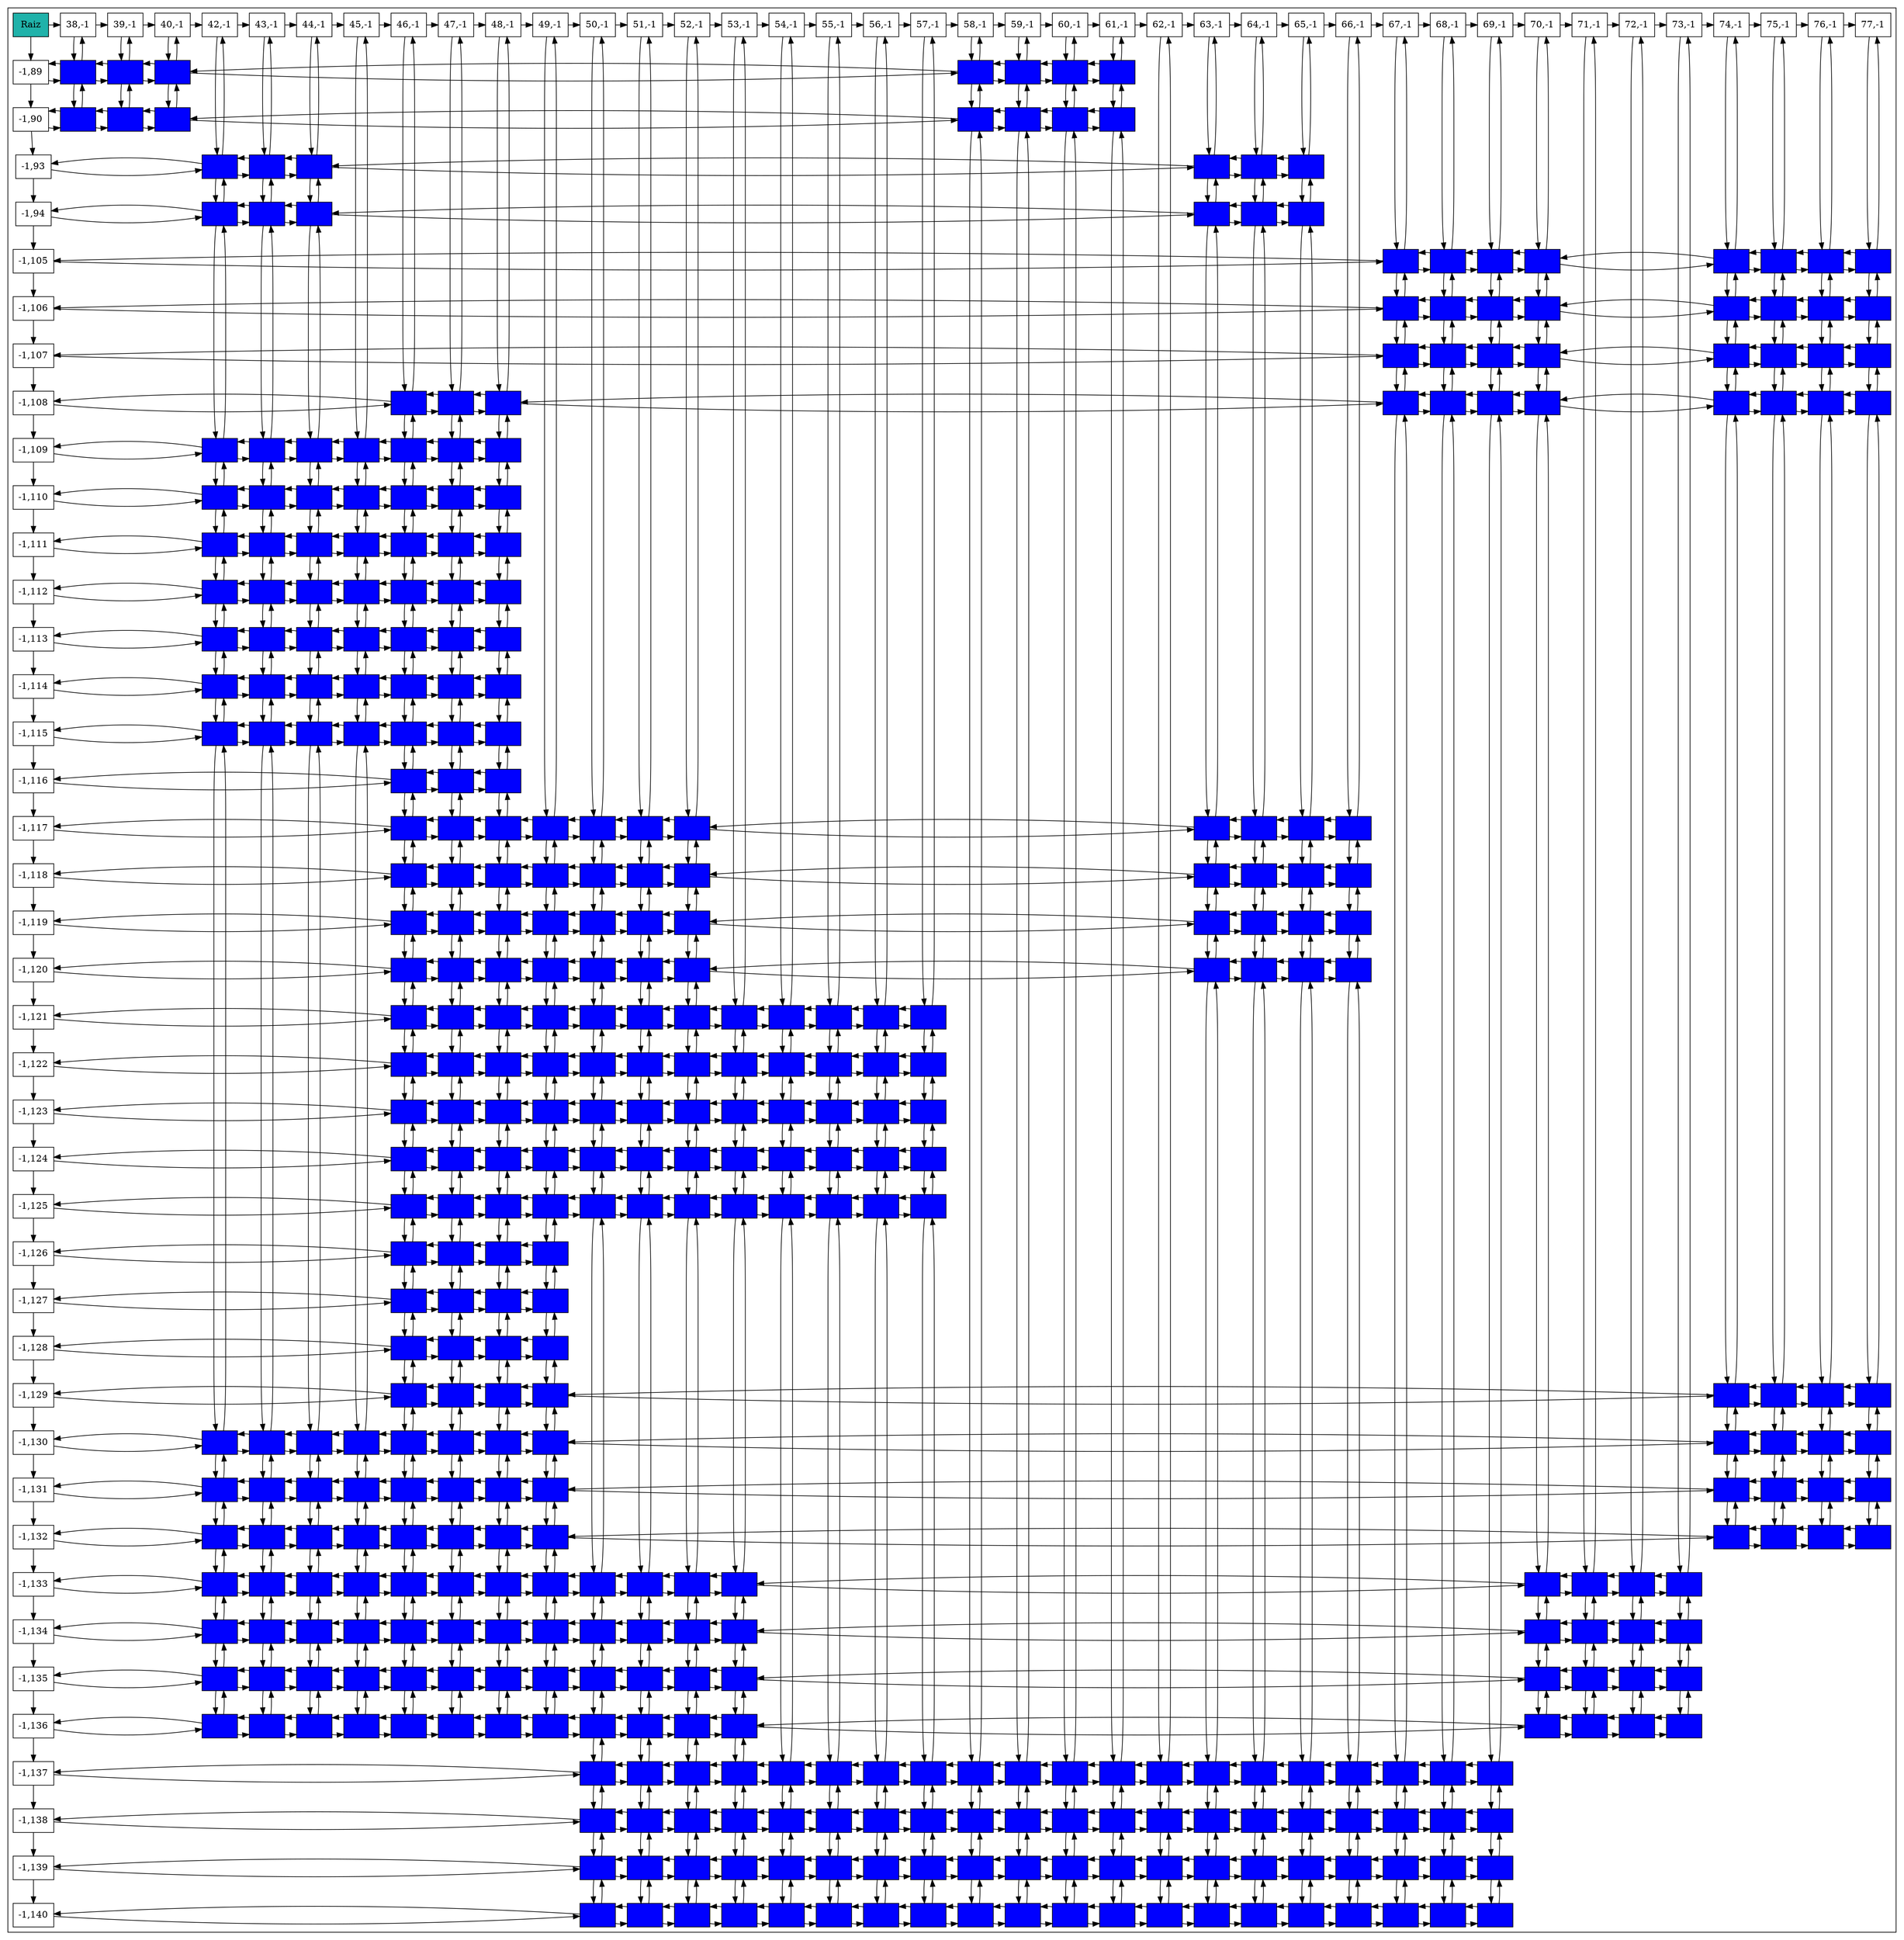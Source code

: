 digraph G {
node[shape=box style=filled];
subgraph cluster_0{
NodoRaiz[label="Raiz" fillcolor=lightseagreen]
Nodo1745028357[fillcolor=white label="-1,89" group=1];
Nodo1616292097[fillcolor=white label="-1,90" group=1];
Nodo1185316375[fillcolor=white label="-1,93" group=1];
Nodo639800657[fillcolor=white label="-1,94" group=1];
Nodo1450809277[fillcolor=white label="-1,105" group=1];
Nodo53617362[fillcolor=white label="-1,106" group=1];
Nodo1989259877[fillcolor=white label="-1,107" group=1];
Nodo1143683579[fillcolor=white label="-1,108" group=1];
Nodo1584765628[fillcolor=white label="-1,109" group=1];
Nodo1287849746[fillcolor=white label="-1,110" group=1];
Nodo934970997[fillcolor=white label="-1,111" group=1];
Nodo717460888[fillcolor=white label="-1,112" group=1];
Nodo1485916678[fillcolor=white label="-1,113" group=1];
Nodo213794193[fillcolor=white label="-1,114" group=1];
Nodo1867815773[fillcolor=white label="-1,115" group=1];
Nodo1494068346[fillcolor=white label="-1,116" group=1];
Nodo194911271[fillcolor=white label="-1,117" group=1];
Nodo1982986864[fillcolor=white label="-1,118" group=1];
Nodo1031018904[fillcolor=white label="-1,119" group=1];
Nodo154012720[fillcolor=white label="-1,120" group=1];
Nodo1923765782[fillcolor=white label="-1,121" group=1];
Nodo187813961[fillcolor=white label="-1,122" group=1];
Nodo370450542[fillcolor=white label="-1,123" group=1];
Nodo1864524048[fillcolor=white label="-1,124" group=1];
Nodo1335398404[fillcolor=white label="-1,125" group=1];
Nodo1244570150[fillcolor=white label="-1,126" group=1];
Nodo2039119069[fillcolor=white label="-1,127" group=1];
Nodo98351133[fillcolor=white label="-1,128" group=1];
Nodo248451090[fillcolor=white label="-1,129" group=1];
Nodo827309183[fillcolor=white label="-1,130" group=1];
Nodo453595679[fillcolor=white label="-1,131" group=1];
Nodo2079657267[fillcolor=white label="-1,132" group=1];
Nodo231525855[fillcolor=white label="-1,133" group=1];
Nodo1101800541[fillcolor=white label="-1,134" group=1];
Nodo283381725[fillcolor=white label="-1,135" group=1];
Nodo1135281255[fillcolor=white label="-1,136" group=1];
Nodo677547000[fillcolor=white label="-1,137" group=1];
Nodo139254885[fillcolor=white label="-1,138" group=1];
Nodo954638422[fillcolor=white label="-1,139" group=1];
Nodo603263761[fillcolor=white label="-1,140" group=1];
Nodo527725020[fillcolor=white label="38,-1" group=40];
Nodo1907698083[fillcolor=white label="39,-1" group=41];
Nodo2086458323[fillcolor=white label="40,-1" group=42];
Nodo2000300754[fillcolor=white label="42,-1" group=44];
Nodo1266438008[fillcolor=white label="43,-1" group=45];
Nodo324837253[fillcolor=white label="44,-1" group=46];
Nodo151262326[fillcolor=white label="45,-1" group=47];
Nodo802083646[fillcolor=white label="46,-1" group=48];
Nodo115367472[fillcolor=white label="47,-1" group=49];
Nodo1907837406[fillcolor=white label="48,-1" group=50];
Nodo1488540730[fillcolor=white label="49,-1" group=51];
Nodo28781360[fillcolor=white label="50,-1" group=52];
Nodo94561512[fillcolor=white label="51,-1" group=53];
Nodo1309713467[fillcolor=white label="52,-1" group=54];
Nodo1553609031[fillcolor=white label="53,-1" group=55];
Nodo1691119439[fillcolor=white label="54,-1" group=56];
Nodo1985692314[fillcolor=white label="55,-1" group=57];
Nodo1033961750[fillcolor=white label="56,-1" group=58];
Nodo817631212[fillcolor=white label="57,-1" group=59];
Nodo923646115[fillcolor=white label="58,-1" group=60];
Nodo468611914[fillcolor=white label="59,-1" group=61];
Nodo787638416[fillcolor=white label="60,-1" group=62];
Nodo2120339917[fillcolor=white label="61,-1" group=63];
Nodo611558914[fillcolor=white label="62,-1" group=64];
Nodo1282405861[fillcolor=white label="63,-1" group=65];
Nodo1910809104[fillcolor=white label="64,-1" group=66];
Nodo33290840[fillcolor=white label="65,-1" group=67];
Nodo939597779[fillcolor=white label="66,-1" group=68];
Nodo200410603[fillcolor=white label="67,-1" group=69];
Nodo1599263399[fillcolor=white label="68,-1" group=70];
Nodo19253807[fillcolor=white label="69,-1" group=71];
Nodo837464671[fillcolor=white label="70,-1" group=72];
Nodo715928788[fillcolor=white label="71,-1" group=73];
Nodo1671564492[fillcolor=white label="72,-1" group=74];
Nodo1291437605[fillcolor=white label="73,-1" group=75];
Nodo686161327[fillcolor=white label="74,-1" group=76];
Nodo1663330035[fillcolor=white label="75,-1" group=77];
Nodo278123063[fillcolor=white label="76,-1" group=78];
Nodo316270318[fillcolor=white label="77,-1" group=79];
Nodo1745028357->Nodo1616292097;
Nodo1616292097->Nodo1185316375;
Nodo1185316375->Nodo639800657;
Nodo639800657->Nodo1450809277;
Nodo1450809277->Nodo53617362;
Nodo53617362->Nodo1989259877;
Nodo1989259877->Nodo1143683579;
Nodo1143683579->Nodo1584765628;
Nodo1584765628->Nodo1287849746;
Nodo1287849746->Nodo934970997;
Nodo934970997->Nodo717460888;
Nodo717460888->Nodo1485916678;
Nodo1485916678->Nodo213794193;
Nodo213794193->Nodo1867815773;
Nodo1867815773->Nodo1494068346;
Nodo1494068346->Nodo194911271;
Nodo194911271->Nodo1982986864;
Nodo1982986864->Nodo1031018904;
Nodo1031018904->Nodo154012720;
Nodo154012720->Nodo1923765782;
Nodo1923765782->Nodo187813961;
Nodo187813961->Nodo370450542;
Nodo370450542->Nodo1864524048;
Nodo1864524048->Nodo1335398404;
Nodo1335398404->Nodo1244570150;
Nodo1244570150->Nodo2039119069;
Nodo2039119069->Nodo98351133;
Nodo98351133->Nodo248451090;
Nodo248451090->Nodo827309183;
Nodo827309183->Nodo453595679;
Nodo453595679->Nodo2079657267;
Nodo2079657267->Nodo231525855;
Nodo231525855->Nodo1101800541;
Nodo1101800541->Nodo283381725;
Nodo283381725->Nodo1135281255;
Nodo1135281255->Nodo677547000;
Nodo677547000->Nodo139254885;
Nodo139254885->Nodo954638422;
Nodo954638422->Nodo603263761;
Nodo527725020->Nodo1907698083
Nodo1907698083->Nodo2086458323
Nodo2086458323->Nodo2000300754
Nodo2000300754->Nodo1266438008
Nodo1266438008->Nodo324837253
Nodo324837253->Nodo151262326
Nodo151262326->Nodo802083646
Nodo802083646->Nodo115367472
Nodo115367472->Nodo1907837406
Nodo1907837406->Nodo1488540730
Nodo1488540730->Nodo28781360
Nodo28781360->Nodo94561512
Nodo94561512->Nodo1309713467
Nodo1309713467->Nodo1553609031
Nodo1553609031->Nodo1691119439
Nodo1691119439->Nodo1985692314
Nodo1985692314->Nodo1033961750
Nodo1033961750->Nodo817631212
Nodo817631212->Nodo923646115
Nodo923646115->Nodo468611914
Nodo468611914->Nodo787638416
Nodo787638416->Nodo2120339917
Nodo2120339917->Nodo611558914
Nodo611558914->Nodo1282405861
Nodo1282405861->Nodo1910809104
Nodo1910809104->Nodo33290840
Nodo33290840->Nodo939597779
Nodo939597779->Nodo200410603
Nodo200410603->Nodo1599263399
Nodo1599263399->Nodo19253807
Nodo19253807->Nodo837464671
Nodo837464671->Nodo715928788
Nodo715928788->Nodo1671564492
Nodo1671564492->Nodo1291437605
Nodo1291437605->Nodo686161327
Nodo686161327->Nodo1663330035
Nodo1663330035->Nodo278123063
Nodo278123063->Nodo316270318
NodoRaiz->Nodo1745028357;
NodoRaiz->Nodo527725020;
{rank=same;NodoRaiz;Nodo527725020;Nodo1907698083;Nodo2086458323;Nodo2000300754;Nodo1266438008;Nodo324837253;Nodo151262326;Nodo802083646;Nodo115367472;Nodo1907837406;Nodo1488540730;Nodo28781360;Nodo94561512;Nodo1309713467;Nodo1553609031;Nodo1691119439;Nodo1985692314;Nodo1033961750;Nodo817631212;Nodo923646115;Nodo468611914;Nodo787638416;Nodo2120339917;Nodo611558914;Nodo1282405861;Nodo1910809104;Nodo33290840;Nodo939597779;Nodo200410603;Nodo1599263399;Nodo19253807;Nodo837464671;Nodo715928788;Nodo1671564492;Nodo1291437605;Nodo686161327;Nodo1663330035;Nodo278123063;Nodo316270318}
Nodo366373279[label="" fillcolor="#0000FF"group=40];
Nodo1426425384[label="" fillcolor="#0000FF"group=41];
Nodo1527379157[label="" fillcolor="#0000FF"group=42];
Nodo817285304[label="" fillcolor="#0000FF"group=60];
Nodo1453487753[label="" fillcolor="#0000FF"group=61];
Nodo928706958[label="" fillcolor="#0000FF"group=62];
Nodo697206381[label="" fillcolor="#0000FF"group=63];
Nodo1416570258[label="" fillcolor="#0000FF"group=40];
Nodo1744188277[label="" fillcolor="#0000FF"group=41];
Nodo649063010[label="" fillcolor="#0000FF"group=42];
Nodo684668177[label="" fillcolor="#0000FF"group=60];
Nodo94488111[label="" fillcolor="#0000FF"group=61];
Nodo1402613877[label="" fillcolor="#0000FF"group=62];
Nodo180305054[label="" fillcolor="#0000FF"group=63];
Nodo104503244[label="" fillcolor="#0000FF"group=44];
Nodo537304069[label="" fillcolor="#0000FF"group=45];
Nodo1506507499[label="" fillcolor="#0000FF"group=46];
Nodo1789416884[label="" fillcolor="#0000FF"group=65];
Nodo169746414[label="" fillcolor="#0000FF"group=66];
Nodo1476287790[label="" fillcolor="#0000FF"group=67];
Nodo889662951[label="" fillcolor="#0000FF"group=44];
Nodo1934087976[label="" fillcolor="#0000FF"group=45];
Nodo1797095971[label="" fillcolor="#0000FF"group=46];
Nodo1152422309[label="" fillcolor="#0000FF"group=65];
Nodo1213527233[label="" fillcolor="#0000FF"group=66];
Nodo90674292[label="" fillcolor="#0000FF"group=67];
Nodo186324754[label="" fillcolor="#0000FF"group=69];
Nodo1904249072[label="" fillcolor="#0000FF"group=70];
Nodo1420995779[label="" fillcolor="#0000FF"group=71];
Nodo1082774203[label="" fillcolor="#0000FF"group=72];
Nodo701255004[label="" fillcolor="#0000FF"group=76];
Nodo1972950620[label="" fillcolor="#0000FF"group=77];
Nodo1257340212[label="" fillcolor="#0000FF"group=78];
Nodo520240515[label="" fillcolor="#0000FF"group=79];
Nodo1908792071[label="" fillcolor="#0000FF"group=69];
Nodo1854315652[label="" fillcolor="#0000FF"group=70];
Nodo2087331141[label="" fillcolor="#0000FF"group=71];
Nodo1368410066[label="" fillcolor="#0000FF"group=72];
Nodo248689412[label="" fillcolor="#0000FF"group=76];
Nodo1424649446[label="" fillcolor="#0000FF"group=77];
Nodo2038901555[label="" fillcolor="#0000FF"group=78];
Nodo721050886[label="" fillcolor="#0000FF"group=79];
Nodo824938958[label="" fillcolor="#0000FF"group=69];
Nodo916538961[label="" fillcolor="#0000FF"group=70];
Nodo1983851781[label="" fillcolor="#0000FF"group=71];
Nodo240475305[label="" fillcolor="#0000FF"group=72];
Nodo1671240012[label="" fillcolor="#0000FF"group=76];
Nodo1597130912[label="" fillcolor="#0000FF"group=77];
Nodo1357517126[label="" fillcolor="#0000FF"group=78];
Nodo1962848230[label="" fillcolor="#0000FF"group=79];
Nodo531032286[label="" fillcolor="#0000FF"group=48];
Nodo198490523[label="" fillcolor="#0000FF"group=49];
Nodo164271656[label="" fillcolor="#0000FF"group=50];
Nodo2132971340[label="" fillcolor="#0000FF"group=69];
Nodo848867136[label="" fillcolor="#0000FF"group=70];
Nodo846784628[label="" fillcolor="#0000FF"group=71];
Nodo863559746[label="" fillcolor="#0000FF"group=72];
Nodo1489719694[label="" fillcolor="#0000FF"group=76];
Nodo803080056[label="" fillcolor="#0000FF"group=77];
Nodo1519415743[label="" fillcolor="#0000FF"group=78];
Nodo773779551[label="" fillcolor="#0000FF"group=79];
Nodo40637025[label="" fillcolor="#0000FF"group=44];
Nodo1108444720[label="" fillcolor="#0000FF"group=45];
Nodo755798095[label="" fillcolor="#0000FF"group=46];
Nodo1307607643[label="" fillcolor="#0000FF"group=47];
Nodo752583475[label="" fillcolor="#0000FF"group=48];
Nodo1944167447[label="" fillcolor="#0000FF"group=49];
Nodo707079773[label="" fillcolor="#0000FF"group=50];
Nodo405745913[label="" fillcolor="#0000FF"group=44];
Nodo1049355149[label="" fillcolor="#0000FF"group=45];
Nodo966585961[label="" fillcolor="#0000FF"group=46];
Nodo683802144[label="" fillcolor="#0000FF"group=47];
Nodo1225308985[label="" fillcolor="#0000FF"group=48];
Nodo679394846[label="" fillcolor="#0000FF"group=49];
Nodo1993339614[label="" fillcolor="#0000FF"group=50];
Nodo1364734681[label="" fillcolor="#0000FF"group=44];
Nodo1560644280[label="" fillcolor="#0000FF"group=45];
Nodo5652808[label="" fillcolor="#0000FF"group=46];
Nodo151390878[label="" fillcolor="#0000FF"group=47];
Nodo433598365[label="" fillcolor="#0000FF"group=48];
Nodo1761158740[label="" fillcolor="#0000FF"group=49];
Nodo1519871490[label="" fillcolor="#0000FF"group=50];
Nodo1669125428[label="" fillcolor="#0000FF"group=44];
Nodo998291969[label="" fillcolor="#0000FF"group=45];
Nodo443216035[label="" fillcolor="#0000FF"group=46];
Nodo2074878618[label="" fillcolor="#0000FF"group=47];
Nodo2130480558[label="" fillcolor="#0000FF"group=48];
Nodo1083338946[label="" fillcolor="#0000FF"group=49];
Nodo221278107[label="" fillcolor="#0000FF"group=50];
Nodo395457621[label="" fillcolor="#0000FF"group=44];
Nodo219761396[label="" fillcolor="#0000FF"group=45];
Nodo1583230965[label="" fillcolor="#0000FF"group=46];
Nodo1344065298[label="" fillcolor="#0000FF"group=47];
Nodo1445624280[label="" fillcolor="#0000FF"group=48];
Nodo287557379[label="" fillcolor="#0000FF"group=49];
Nodo1043166037[label="" fillcolor="#0000FF"group=50];
Nodo142565341[label="" fillcolor="#0000FF"group=44];
Nodo220074931[label="" fillcolor="#0000FF"group=45];
Nodo42653388[label="" fillcolor="#0000FF"group=46];
Nodo1474865683[label="" fillcolor="#0000FF"group=47];
Nodo622564996[label="" fillcolor="#0000FF"group=48];
Nodo1483053599[label="" fillcolor="#0000FF"group=49];
Nodo210570089[label="" fillcolor="#0000FF"group=50];
Nodo505905369[label="" fillcolor="#0000FF"group=44];
Nodo1735498287[label="" fillcolor="#0000FF"group=45];
Nodo321933756[label="" fillcolor="#0000FF"group=46];
Nodo2005059312[label="" fillcolor="#0000FF"group=47];
Nodo1434558865[label="" fillcolor="#0000FF"group=48];
Nodo1045096940[label="" fillcolor="#0000FF"group=49];
Nodo795271720[label="" fillcolor="#0000FF"group=50];
Nodo959177924[label="" fillcolor="#0000FF"group=48];
Nodo305075620[label="" fillcolor="#0000FF"group=49];
Nodo884981467[label="" fillcolor="#0000FF"group=50];
Nodo1953836943[label="" fillcolor="#0000FF"group=48];
Nodo304015361[label="" fillcolor="#0000FF"group=49];
Nodo2021023187[label="" fillcolor="#0000FF"group=50];
Nodo1080114960[label="" fillcolor="#0000FF"group=51];
Nodo1755963354[label="" fillcolor="#0000FF"group=52];
Nodo1184873269[label="" fillcolor="#0000FF"group=53];
Nodo456723992[label="" fillcolor="#0000FF"group=54];
Nodo342975918[label="" fillcolor="#0000FF"group=65];
Nodo1986826843[label="" fillcolor="#0000FF"group=66];
Nodo939702944[label="" fillcolor="#0000FF"group=67];
Nodo599188261[label="" fillcolor="#0000FF"group=68];
Nodo838233440[label="" fillcolor="#0000FF"group=48];
Nodo1814181254[label="" fillcolor="#0000FF"group=49];
Nodo161060579[label="" fillcolor="#0000FF"group=50];
Nodo1129040582[label="" fillcolor="#0000FF"group=51];
Nodo1096037026[label="" fillcolor="#0000FF"group=52];
Nodo1009230091[label="" fillcolor="#0000FF"group=53];
Nodo2043414242[label="" fillcolor="#0000FF"group=54];
Nodo1691156199[label="" fillcolor="#0000FF"group=65];
Nodo74252798[label="" fillcolor="#0000FF"group=66];
Nodo88328065[label="" fillcolor="#0000FF"group=67];
Nodo471939805[label="" fillcolor="#0000FF"group=68];
Nodo530171000[label="" fillcolor="#0000FF"group=48];
Nodo1930904708[label="" fillcolor="#0000FF"group=49];
Nodo1760819880[label="" fillcolor="#0000FF"group=50];
Nodo2098315961[label="" fillcolor="#0000FF"group=51];
Nodo754606951[label="" fillcolor="#0000FF"group=52];
Nodo1694507288[label="" fillcolor="#0000FF"group=53];
Nodo307343786[label="" fillcolor="#0000FF"group=54];
Nodo1629928787[label="" fillcolor="#0000FF"group=65];
Nodo515377995[label="" fillcolor="#0000FF"group=66];
Nodo2060771685[label="" fillcolor="#0000FF"group=67];
Nodo1704448884[label="" fillcolor="#0000FF"group=68];
Nodo823076528[label="" fillcolor="#0000FF"group=48];
Nodo1865646473[label="" fillcolor="#0000FF"group=49];
Nodo842111683[label="" fillcolor="#0000FF"group=50];
Nodo1768354690[label="" fillcolor="#0000FF"group=51];
Nodo563376824[label="" fillcolor="#0000FF"group=52];
Nodo1381531850[label="" fillcolor="#0000FF"group=53];
Nodo1820458944[label="" fillcolor="#0000FF"group=54];
Nodo849738545[label="" fillcolor="#0000FF"group=65];
Nodo807816815[label="" fillcolor="#0000FF"group=66];
Nodo644798065[label="" fillcolor="#0000FF"group=67];
Nodo1173504643[label="" fillcolor="#0000FF"group=68];
Nodo1486046591[label="" fillcolor="#0000FF"group=48];
Nodo1514417460[label="" fillcolor="#0000FF"group=49];
Nodo172602707[label="" fillcolor="#0000FF"group=50];
Nodo1568147651[label="" fillcolor="#0000FF"group=51];
Nodo520230574[label="" fillcolor="#0000FF"group=52];
Nodo1691661815[label="" fillcolor="#0000FF"group=53];
Nodo594568979[label="" fillcolor="#0000FF"group=54];
Nodo1382624208[label="" fillcolor="#0000FF"group=55];
Nodo1956145480[label="" fillcolor="#0000FF"group=56];
Nodo1340420861[label="" fillcolor="#0000FF"group=57];
Nodo478133463[label="" fillcolor="#0000FF"group=58];
Nodo131281699[label="" fillcolor="#0000FF"group=59];
Nodo1948506889[label="" fillcolor="#0000FF"group=48];
Nodo435685594[label="" fillcolor="#0000FF"group=49];
Nodo1720558125[label="" fillcolor="#0000FF"group=50];
Nodo2092579291[label="" fillcolor="#0000FF"group=51];
Nodo380329686[label="" fillcolor="#0000FF"group=52];
Nodo1338780161[label="" fillcolor="#0000FF"group=53];
Nodo1146844447[label="" fillcolor="#0000FF"group=54];
Nodo1770186926[label="" fillcolor="#0000FF"group=55];
Nodo622020262[label="" fillcolor="#0000FF"group=56];
Nodo195165223[label="" fillcolor="#0000FF"group=57];
Nodo349012929[label="" fillcolor="#0000FF"group=58];
Nodo1794428526[label="" fillcolor="#0000FF"group=59];
Nodo1433244640[label="" fillcolor="#0000FF"group=48];
Nodo1361644974[label="" fillcolor="#0000FF"group=49];
Nodo688017345[label="" fillcolor="#0000FF"group=50];
Nodo1699312433[label="" fillcolor="#0000FF"group=51];
Nodo1543638763[label="" fillcolor="#0000FF"group=52];
Nodo1172257976[label="" fillcolor="#0000FF"group=53];
Nodo2123898757[label="" fillcolor="#0000FF"group=54];
Nodo1357261724[label="" fillcolor="#0000FF"group=55];
Nodo484377149[label="" fillcolor="#0000FF"group=56];
Nodo551143394[label="" fillcolor="#0000FF"group=57];
Nodo511938635[label="" fillcolor="#0000FF"group=58];
Nodo2136531660[label="" fillcolor="#0000FF"group=59];
Nodo460507632[label="" fillcolor="#0000FF"group=48];
Nodo1970989995[label="" fillcolor="#0000FF"group=49];
Nodo2004429959[label="" fillcolor="#0000FF"group=50];
Nodo1334832678[label="" fillcolor="#0000FF"group=51];
Nodo1119847278[label="" fillcolor="#0000FF"group=52];
Nodo1614417697[label="" fillcolor="#0000FF"group=53];
Nodo1587088053[label="" fillcolor="#0000FF"group=54];
Nodo1859596702[label="" fillcolor="#0000FF"group=55];
Nodo1347251161[label="" fillcolor="#0000FF"group=56];
Nodo1623074294[label="" fillcolor="#0000FF"group=57];
Nodo1986287606[label="" fillcolor="#0000FF"group=58];
Nodo568906597[label="" fillcolor="#0000FF"group=59];
Nodo448816930[label="" fillcolor="#0000FF"group=48];
Nodo188768281[label="" fillcolor="#0000FF"group=49];
Nodo1599036768[label="" fillcolor="#0000FF"group=50];
Nodo945540631[label="" fillcolor="#0000FF"group=51];
Nodo565925705[label="" fillcolor="#0000FF"group=52];
Nodo703835087[label="" fillcolor="#0000FF"group=53];
Nodo217204684[label="" fillcolor="#0000FF"group=54];
Nodo1790909235[label="" fillcolor="#0000FF"group=55];
Nodo298125362[label="" fillcolor="#0000FF"group=56];
Nodo626816022[label="" fillcolor="#0000FF"group=57];
Nodo990813014[label="" fillcolor="#0000FF"group=58];
Nodo704276871[label="" fillcolor="#0000FF"group=59];
Nodo273117202[label="" fillcolor="#0000FF"group=48];
Nodo1451051720[label="" fillcolor="#0000FF"group=49];
Nodo426159994[label="" fillcolor="#0000FF"group=50];
Nodo1663716224[label="" fillcolor="#0000FF"group=51];
Nodo576535588[label="" fillcolor="#0000FF"group=48];
Nodo1476254107[label="" fillcolor="#0000FF"group=49];
Nodo605768147[label="" fillcolor="#0000FF"group=50];
Nodo304271994[label="" fillcolor="#0000FF"group=51];
Nodo1498771462[label="" fillcolor="#0000FF"group=48];
Nodo1625119670[label="" fillcolor="#0000FF"group=49];
Nodo511103919[label="" fillcolor="#0000FF"group=50];
Nodo449016601[label="" fillcolor="#0000FF"group=51];
Nodo1751446791[label="" fillcolor="#0000FF"group=48];
Nodo1659765590[label="" fillcolor="#0000FF"group=49];
Nodo1244483343[label="" fillcolor="#0000FF"group=50];
Nodo1274521320[label="" fillcolor="#0000FF"group=51];
Nodo148234523[label="" fillcolor="#0000FF"group=76];
Nodo408406691[label="" fillcolor="#0000FF"group=77];
Nodo142733887[label="" fillcolor="#0000FF"group=78];
Nodo1062585137[label="" fillcolor="#0000FF"group=79];
Nodo1320289394[label="" fillcolor="#0000FF"group=44];
Nodo375896348[label="" fillcolor="#0000FF"group=45];
Nodo2131437493[label="" fillcolor="#0000FF"group=46];
Nodo1743056350[label="" fillcolor="#0000FF"group=47];
Nodo83148380[label="" fillcolor="#0000FF"group=48];
Nodo370342183[label="" fillcolor="#0000FF"group=49];
Nodo912759261[label="" fillcolor="#0000FF"group=50];
Nodo1087486239[label="" fillcolor="#0000FF"group=51];
Nodo1635182855[label="" fillcolor="#0000FF"group=76];
Nodo1613557711[label="" fillcolor="#0000FF"group=77];
Nodo1787771750[label="" fillcolor="#0000FF"group=78];
Nodo660303465[label="" fillcolor="#0000FF"group=79];
Nodo1899205972[label="" fillcolor="#0000FF"group=44];
Nodo1986416170[label="" fillcolor="#0000FF"group=45];
Nodo1696665483[label="" fillcolor="#0000FF"group=46];
Nodo427105632[label="" fillcolor="#0000FF"group=47];
Nodo1954652719[label="" fillcolor="#0000FF"group=48];
Nodo810726795[label="" fillcolor="#0000FF"group=49];
Nodo1575139677[label="" fillcolor="#0000FF"group=50];
Nodo1816994204[label="" fillcolor="#0000FF"group=51];
Nodo354711264[label="" fillcolor="#0000FF"group=76];
Nodo813655842[label="" fillcolor="#0000FF"group=77];
Nodo2023688225[label="" fillcolor="#0000FF"group=78];
Nodo2103150447[label="" fillcolor="#0000FF"group=79];
Nodo1274969426[label="" fillcolor="#0000FF"group=44];
Nodo15947128[label="" fillcolor="#0000FF"group=45];
Nodo11377479[label="" fillcolor="#0000FF"group=46];
Nodo569115842[label="" fillcolor="#0000FF"group=47];
Nodo432077120[label="" fillcolor="#0000FF"group=48];
Nodo58865557[label="" fillcolor="#0000FF"group=49];
Nodo1872356097[label="" fillcolor="#0000FF"group=50];
Nodo772943908[label="" fillcolor="#0000FF"group=51];
Nodo805750367[label="" fillcolor="#0000FF"group=76];
Nodo573202773[label="" fillcolor="#0000FF"group=77];
Nodo34279418[label="" fillcolor="#0000FF"group=78];
Nodo1026006159[label="" fillcolor="#0000FF"group=79];
Nodo991269194[label="" fillcolor="#0000FF"group=44];
Nodo1246003124[label="" fillcolor="#0000FF"group=45];
Nodo283827673[label="" fillcolor="#0000FF"group=46];
Nodo287893679[label="" fillcolor="#0000FF"group=47];
Nodo102802433[label="" fillcolor="#0000FF"group=48];
Nodo1878049454[label="" fillcolor="#0000FF"group=49];
Nodo691199644[label="" fillcolor="#0000FF"group=50];
Nodo2139698821[label="" fillcolor="#0000FF"group=51];
Nodo1220964375[label="" fillcolor="#0000FF"group=52];
Nodo1959872717[label="" fillcolor="#0000FF"group=53];
Nodo1491088466[label="" fillcolor="#0000FF"group=54];
Nodo1764168325[label="" fillcolor="#0000FF"group=55];
Nodo2126068557[label="" fillcolor="#0000FF"group=72];
Nodo326762047[label="" fillcolor="#0000FF"group=73];
Nodo1716204456[label="" fillcolor="#0000FF"group=74];
Nodo668880662[label="" fillcolor="#0000FF"group=75];
Nodo2089457113[label="" fillcolor="#0000FF"group=44];
Nodo361155924[label="" fillcolor="#0000FF"group=45];
Nodo712976198[label="" fillcolor="#0000FF"group=46];
Nodo477368722[label="" fillcolor="#0000FF"group=47];
Nodo880311192[label="" fillcolor="#0000FF"group=48];
Nodo389540910[label="" fillcolor="#0000FF"group=49];
Nodo1143061657[label="" fillcolor="#0000FF"group=50];
Nodo2028326158[label="" fillcolor="#0000FF"group=51];
Nodo255253809[label="" fillcolor="#0000FF"group=52];
Nodo667424357[label="" fillcolor="#0000FF"group=53];
Nodo1849996145[label="" fillcolor="#0000FF"group=54];
Nodo949984778[label="" fillcolor="#0000FF"group=55];
Nodo33096573[label="" fillcolor="#0000FF"group=72];
Nodo1717913113[label="" fillcolor="#0000FF"group=73];
Nodo762429087[label="" fillcolor="#0000FF"group=74];
Nodo1767512821[label="" fillcolor="#0000FF"group=75];
Nodo544284232[label="" fillcolor="#0000FF"group=44];
Nodo1827197393[label="" fillcolor="#0000FF"group=45];
Nodo1288511381[label="" fillcolor="#0000FF"group=46];
Nodo1979267403[label="" fillcolor="#0000FF"group=47];
Nodo1565715170[label="" fillcolor="#0000FF"group=48];
Nodo1998511808[label="" fillcolor="#0000FF"group=49];
Nodo1401640449[label="" fillcolor="#0000FF"group=50];
Nodo1862540890[label="" fillcolor="#0000FF"group=51];
Nodo634121378[label="" fillcolor="#0000FF"group=52];
Nodo614649349[label="" fillcolor="#0000FF"group=53];
Nodo756068302[label="" fillcolor="#0000FF"group=54];
Nodo1655276280[label="" fillcolor="#0000FF"group=55];
Nodo419286259[label="" fillcolor="#0000FF"group=72];
Nodo706607887[label="" fillcolor="#0000FF"group=73];
Nodo39538525[label="" fillcolor="#0000FF"group=74];
Nodo743158700[label="" fillcolor="#0000FF"group=75];
Nodo1512532098[label="" fillcolor="#0000FF"group=44];
Nodo522659146[label="" fillcolor="#0000FF"group=45];
Nodo1205776468[label="" fillcolor="#0000FF"group=46];
Nodo922336720[label="" fillcolor="#0000FF"group=47];
Nodo1476112629[label="" fillcolor="#0000FF"group=48];
Nodo1901122101[label="" fillcolor="#0000FF"group=49];
Nodo1136562267[label="" fillcolor="#0000FF"group=50];
Nodo953328321[label="" fillcolor="#0000FF"group=51];
Nodo849662262[label="" fillcolor="#0000FF"group=52];
Nodo1167227949[label="" fillcolor="#0000FF"group=53];
Nodo1922629772[label="" fillcolor="#0000FF"group=54];
Nodo1601200308[label="" fillcolor="#0000FF"group=55];
Nodo1271473933[label="" fillcolor="#0000FF"group=72];
Nodo493640013[label="" fillcolor="#0000FF"group=73];
Nodo659269388[label="" fillcolor="#0000FF"group=74];
Nodo2078410385[label="" fillcolor="#0000FF"group=75];
Nodo2039592879[label="" fillcolor="#0000FF"group=52];
Nodo105398241[label="" fillcolor="#0000FF"group=53];
Nodo2093063139[label="" fillcolor="#0000FF"group=54];
Nodo394054756[label="" fillcolor="#0000FF"group=55];
Nodo312119678[label="" fillcolor="#0000FF"group=56];
Nodo1819489472[label="" fillcolor="#0000FF"group=57];
Nodo904449976[label="" fillcolor="#0000FF"group=58];
Nodo1678393530[label="" fillcolor="#0000FF"group=59];
Nodo1535768421[label="" fillcolor="#0000FF"group=60];
Nodo1343406725[label="" fillcolor="#0000FF"group=61];
Nodo1384733034[label="" fillcolor="#0000FF"group=62];
Nodo564249705[label="" fillcolor="#0000FF"group=63];
Nodo796621036[label="" fillcolor="#0000FF"group=64];
Nodo1045650862[label="" fillcolor="#0000FF"group=65];
Nodo837524396[label="" fillcolor="#0000FF"group=66];
Nodo1892809579[label="" fillcolor="#0000FF"group=67];
Nodo1354322589[label="" fillcolor="#0000FF"group=68];
Nodo1944108878[label="" fillcolor="#0000FF"group=69];
Nodo64120858[label="" fillcolor="#0000FF"group=70];
Nodo2112726379[label="" fillcolor="#0000FF"group=71];
Nodo1663315435[label="" fillcolor="#0000FF"group=52];
Nodo609526105[label="" fillcolor="#0000FF"group=53];
Nodo1413097651[label="" fillcolor="#0000FF"group=54];
Nodo634700220[label="" fillcolor="#0000FF"group=55];
Nodo1742601112[label="" fillcolor="#0000FF"group=56];
Nodo1719844947[label="" fillcolor="#0000FF"group=57];
Nodo1677198208[label="" fillcolor="#0000FF"group=58];
Nodo1621292898[label="" fillcolor="#0000FF"group=59];
Nodo1747702229[label="" fillcolor="#0000FF"group=60];
Nodo417006811[label="" fillcolor="#0000FF"group=61];
Nodo1000136771[label="" fillcolor="#0000FF"group=62];
Nodo1282542005[label="" fillcolor="#0000FF"group=63];
Nodo2061622423[label="" fillcolor="#0000FF"group=64];
Nodo987558604[label="" fillcolor="#0000FF"group=65];
Nodo1713275692[label="" fillcolor="#0000FF"group=66];
Nodo989659643[label="" fillcolor="#0000FF"group=67];
Nodo1317824343[label="" fillcolor="#0000FF"group=68];
Nodo328971992[label="" fillcolor="#0000FF"group=69];
Nodo26103908[label="" fillcolor="#0000FF"group=70];
Nodo1403943799[label="" fillcolor="#0000FF"group=71];
Nodo2117404810[label="" fillcolor="#0000FF"group=52];
Nodo819350754[label="" fillcolor="#0000FF"group=53];
Nodo1135097836[label="" fillcolor="#0000FF"group=54];
Nodo1669171501[label="" fillcolor="#0000FF"group=55];
Nodo895138960[label="" fillcolor="#0000FF"group=56];
Nodo929646469[label="" fillcolor="#0000FF"group=57];
Nodo897319379[label="" fillcolor="#0000FF"group=58];
Nodo977785520[label="" fillcolor="#0000FF"group=59];
Nodo1519998804[label="" fillcolor="#0000FF"group=60];
Nodo665937645[label="" fillcolor="#0000FF"group=61];
Nodo1914079569[label="" fillcolor="#0000FF"group=62];
Nodo1992300529[label="" fillcolor="#0000FF"group=63];
Nodo1718869386[label="" fillcolor="#0000FF"group=64];
Nodo1247369639[label="" fillcolor="#0000FF"group=65];
Nodo205725116[label="" fillcolor="#0000FF"group=66];
Nodo2060119130[label="" fillcolor="#0000FF"group=67];
Nodo44953860[label="" fillcolor="#0000FF"group=68];
Nodo37295255[label="" fillcolor="#0000FF"group=69];
Nodo369317777[label="" fillcolor="#0000FF"group=70];
Nodo998687031[label="" fillcolor="#0000FF"group=71];
Nodo1447965330[label="" fillcolor="#0000FF"group=52];
Nodo479795552[label="" fillcolor="#0000FF"group=53];
Nodo271215293[label="" fillcolor="#0000FF"group=54];
Nodo497585910[label="" fillcolor="#0000FF"group=55];
Nodo987096435[label="" fillcolor="#0000FF"group=56];
Nodo1859365200[label="" fillcolor="#0000FF"group=57];
Nodo762272181[label="" fillcolor="#0000FF"group=58];
Nodo1953082832[label="" fillcolor="#0000FF"group=59];
Nodo1627529299[label="" fillcolor="#0000FF"group=60];
Nodo308841482[label="" fillcolor="#0000FF"group=61];
Nodo1159585027[label="" fillcolor="#0000FF"group=62];
Nodo2082729821[label="" fillcolor="#0000FF"group=63];
Nodo215173170[label="" fillcolor="#0000FF"group=64];
Nodo1519230334[label="" fillcolor="#0000FF"group=65];
Nodo1901307625[label="" fillcolor="#0000FF"group=66];
Nodo317322905[label="" fillcolor="#0000FF"group=67];
Nodo82685486[label="" fillcolor="#0000FF"group=68];
Nodo851289504[label="" fillcolor="#0000FF"group=69];
Nodo1580542448[label="" fillcolor="#0000FF"group=70];
Nodo62214545[label="" fillcolor="#0000FF"group=71];
{rank=same}
Nodo1745028357->Nodo366373279;
Nodo1745028357->Nodo366373279[dir=back];
Nodo366373279->Nodo1426425384;
Nodo366373279->Nodo1426425384[dir=back];
Nodo1426425384->Nodo1527379157;
Nodo1426425384->Nodo1527379157[dir=back];
Nodo1527379157->Nodo817285304;
Nodo1527379157->Nodo817285304[dir=back];
Nodo817285304->Nodo1453487753;
Nodo817285304->Nodo1453487753[dir=back];
Nodo1453487753->Nodo928706958;
Nodo1453487753->Nodo928706958[dir=back];
Nodo928706958->Nodo697206381;
Nodo928706958->Nodo697206381[dir=back];
{rank=same;Nodo1745028357;Nodo366373279;Nodo1426425384;Nodo1527379157;Nodo817285304;Nodo1453487753;Nodo928706958;Nodo697206381}
Nodo1616292097->Nodo1416570258;
Nodo1616292097->Nodo1416570258[dir=back];
Nodo1416570258->Nodo1744188277;
Nodo1416570258->Nodo1744188277[dir=back];
Nodo1744188277->Nodo649063010;
Nodo1744188277->Nodo649063010[dir=back];
Nodo649063010->Nodo684668177;
Nodo649063010->Nodo684668177[dir=back];
Nodo684668177->Nodo94488111;
Nodo684668177->Nodo94488111[dir=back];
Nodo94488111->Nodo1402613877;
Nodo94488111->Nodo1402613877[dir=back];
Nodo1402613877->Nodo180305054;
Nodo1402613877->Nodo180305054[dir=back];
{rank=same;Nodo1616292097;Nodo1416570258;Nodo1744188277;Nodo649063010;Nodo684668177;Nodo94488111;Nodo1402613877;Nodo180305054}
Nodo1185316375->Nodo104503244;
Nodo1185316375->Nodo104503244[dir=back];
Nodo104503244->Nodo537304069;
Nodo104503244->Nodo537304069[dir=back];
Nodo537304069->Nodo1506507499;
Nodo537304069->Nodo1506507499[dir=back];
Nodo1506507499->Nodo1789416884;
Nodo1506507499->Nodo1789416884[dir=back];
Nodo1789416884->Nodo169746414;
Nodo1789416884->Nodo169746414[dir=back];
Nodo169746414->Nodo1476287790;
Nodo169746414->Nodo1476287790[dir=back];
{rank=same;Nodo1185316375;Nodo104503244;Nodo537304069;Nodo1506507499;Nodo1789416884;Nodo169746414;Nodo1476287790}
Nodo639800657->Nodo889662951;
Nodo639800657->Nodo889662951[dir=back];
Nodo889662951->Nodo1934087976;
Nodo889662951->Nodo1934087976[dir=back];
Nodo1934087976->Nodo1797095971;
Nodo1934087976->Nodo1797095971[dir=back];
Nodo1797095971->Nodo1152422309;
Nodo1797095971->Nodo1152422309[dir=back];
Nodo1152422309->Nodo1213527233;
Nodo1152422309->Nodo1213527233[dir=back];
Nodo1213527233->Nodo90674292;
Nodo1213527233->Nodo90674292[dir=back];
{rank=same;Nodo639800657;Nodo889662951;Nodo1934087976;Nodo1797095971;Nodo1152422309;Nodo1213527233;Nodo90674292}
Nodo1450809277->Nodo186324754;
Nodo1450809277->Nodo186324754[dir=back];
Nodo186324754->Nodo1904249072;
Nodo186324754->Nodo1904249072[dir=back];
Nodo1904249072->Nodo1420995779;
Nodo1904249072->Nodo1420995779[dir=back];
Nodo1420995779->Nodo1082774203;
Nodo1420995779->Nodo1082774203[dir=back];
Nodo1082774203->Nodo701255004;
Nodo1082774203->Nodo701255004[dir=back];
Nodo701255004->Nodo1972950620;
Nodo701255004->Nodo1972950620[dir=back];
Nodo1972950620->Nodo1257340212;
Nodo1972950620->Nodo1257340212[dir=back];
Nodo1257340212->Nodo520240515;
Nodo1257340212->Nodo520240515[dir=back];
{rank=same;Nodo1450809277;Nodo186324754;Nodo1904249072;Nodo1420995779;Nodo1082774203;Nodo701255004;Nodo1972950620;Nodo1257340212;Nodo520240515}
Nodo53617362->Nodo1908792071;
Nodo53617362->Nodo1908792071[dir=back];
Nodo1908792071->Nodo1854315652;
Nodo1908792071->Nodo1854315652[dir=back];
Nodo1854315652->Nodo2087331141;
Nodo1854315652->Nodo2087331141[dir=back];
Nodo2087331141->Nodo1368410066;
Nodo2087331141->Nodo1368410066[dir=back];
Nodo1368410066->Nodo248689412;
Nodo1368410066->Nodo248689412[dir=back];
Nodo248689412->Nodo1424649446;
Nodo248689412->Nodo1424649446[dir=back];
Nodo1424649446->Nodo2038901555;
Nodo1424649446->Nodo2038901555[dir=back];
Nodo2038901555->Nodo721050886;
Nodo2038901555->Nodo721050886[dir=back];
{rank=same;Nodo53617362;Nodo1908792071;Nodo1854315652;Nodo2087331141;Nodo1368410066;Nodo248689412;Nodo1424649446;Nodo2038901555;Nodo721050886}
Nodo1989259877->Nodo824938958;
Nodo1989259877->Nodo824938958[dir=back];
Nodo824938958->Nodo916538961;
Nodo824938958->Nodo916538961[dir=back];
Nodo916538961->Nodo1983851781;
Nodo916538961->Nodo1983851781[dir=back];
Nodo1983851781->Nodo240475305;
Nodo1983851781->Nodo240475305[dir=back];
Nodo240475305->Nodo1671240012;
Nodo240475305->Nodo1671240012[dir=back];
Nodo1671240012->Nodo1597130912;
Nodo1671240012->Nodo1597130912[dir=back];
Nodo1597130912->Nodo1357517126;
Nodo1597130912->Nodo1357517126[dir=back];
Nodo1357517126->Nodo1962848230;
Nodo1357517126->Nodo1962848230[dir=back];
{rank=same;Nodo1989259877;Nodo824938958;Nodo916538961;Nodo1983851781;Nodo240475305;Nodo1671240012;Nodo1597130912;Nodo1357517126;Nodo1962848230}
Nodo1143683579->Nodo531032286;
Nodo1143683579->Nodo531032286[dir=back];
Nodo531032286->Nodo198490523;
Nodo531032286->Nodo198490523[dir=back];
Nodo198490523->Nodo164271656;
Nodo198490523->Nodo164271656[dir=back];
Nodo164271656->Nodo2132971340;
Nodo164271656->Nodo2132971340[dir=back];
Nodo2132971340->Nodo848867136;
Nodo2132971340->Nodo848867136[dir=back];
Nodo848867136->Nodo846784628;
Nodo848867136->Nodo846784628[dir=back];
Nodo846784628->Nodo863559746;
Nodo846784628->Nodo863559746[dir=back];
Nodo863559746->Nodo1489719694;
Nodo863559746->Nodo1489719694[dir=back];
Nodo1489719694->Nodo803080056;
Nodo1489719694->Nodo803080056[dir=back];
Nodo803080056->Nodo1519415743;
Nodo803080056->Nodo1519415743[dir=back];
Nodo1519415743->Nodo773779551;
Nodo1519415743->Nodo773779551[dir=back];
{rank=same;Nodo1143683579;Nodo531032286;Nodo198490523;Nodo164271656;Nodo2132971340;Nodo848867136;Nodo846784628;Nodo863559746;Nodo1489719694;Nodo803080056;Nodo1519415743;Nodo773779551}
Nodo1584765628->Nodo40637025;
Nodo1584765628->Nodo40637025[dir=back];
Nodo40637025->Nodo1108444720;
Nodo40637025->Nodo1108444720[dir=back];
Nodo1108444720->Nodo755798095;
Nodo1108444720->Nodo755798095[dir=back];
Nodo755798095->Nodo1307607643;
Nodo755798095->Nodo1307607643[dir=back];
Nodo1307607643->Nodo752583475;
Nodo1307607643->Nodo752583475[dir=back];
Nodo752583475->Nodo1944167447;
Nodo752583475->Nodo1944167447[dir=back];
Nodo1944167447->Nodo707079773;
Nodo1944167447->Nodo707079773[dir=back];
{rank=same;Nodo1584765628;Nodo40637025;Nodo1108444720;Nodo755798095;Nodo1307607643;Nodo752583475;Nodo1944167447;Nodo707079773}
Nodo1287849746->Nodo405745913;
Nodo1287849746->Nodo405745913[dir=back];
Nodo405745913->Nodo1049355149;
Nodo405745913->Nodo1049355149[dir=back];
Nodo1049355149->Nodo966585961;
Nodo1049355149->Nodo966585961[dir=back];
Nodo966585961->Nodo683802144;
Nodo966585961->Nodo683802144[dir=back];
Nodo683802144->Nodo1225308985;
Nodo683802144->Nodo1225308985[dir=back];
Nodo1225308985->Nodo679394846;
Nodo1225308985->Nodo679394846[dir=back];
Nodo679394846->Nodo1993339614;
Nodo679394846->Nodo1993339614[dir=back];
{rank=same;Nodo1287849746;Nodo405745913;Nodo1049355149;Nodo966585961;Nodo683802144;Nodo1225308985;Nodo679394846;Nodo1993339614}
Nodo934970997->Nodo1364734681;
Nodo934970997->Nodo1364734681[dir=back];
Nodo1364734681->Nodo1560644280;
Nodo1364734681->Nodo1560644280[dir=back];
Nodo1560644280->Nodo5652808;
Nodo1560644280->Nodo5652808[dir=back];
Nodo5652808->Nodo151390878;
Nodo5652808->Nodo151390878[dir=back];
Nodo151390878->Nodo433598365;
Nodo151390878->Nodo433598365[dir=back];
Nodo433598365->Nodo1761158740;
Nodo433598365->Nodo1761158740[dir=back];
Nodo1761158740->Nodo1519871490;
Nodo1761158740->Nodo1519871490[dir=back];
{rank=same;Nodo934970997;Nodo1364734681;Nodo1560644280;Nodo5652808;Nodo151390878;Nodo433598365;Nodo1761158740;Nodo1519871490}
Nodo717460888->Nodo1669125428;
Nodo717460888->Nodo1669125428[dir=back];
Nodo1669125428->Nodo998291969;
Nodo1669125428->Nodo998291969[dir=back];
Nodo998291969->Nodo443216035;
Nodo998291969->Nodo443216035[dir=back];
Nodo443216035->Nodo2074878618;
Nodo443216035->Nodo2074878618[dir=back];
Nodo2074878618->Nodo2130480558;
Nodo2074878618->Nodo2130480558[dir=back];
Nodo2130480558->Nodo1083338946;
Nodo2130480558->Nodo1083338946[dir=back];
Nodo1083338946->Nodo221278107;
Nodo1083338946->Nodo221278107[dir=back];
{rank=same;Nodo717460888;Nodo1669125428;Nodo998291969;Nodo443216035;Nodo2074878618;Nodo2130480558;Nodo1083338946;Nodo221278107}
Nodo1485916678->Nodo395457621;
Nodo1485916678->Nodo395457621[dir=back];
Nodo395457621->Nodo219761396;
Nodo395457621->Nodo219761396[dir=back];
Nodo219761396->Nodo1583230965;
Nodo219761396->Nodo1583230965[dir=back];
Nodo1583230965->Nodo1344065298;
Nodo1583230965->Nodo1344065298[dir=back];
Nodo1344065298->Nodo1445624280;
Nodo1344065298->Nodo1445624280[dir=back];
Nodo1445624280->Nodo287557379;
Nodo1445624280->Nodo287557379[dir=back];
Nodo287557379->Nodo1043166037;
Nodo287557379->Nodo1043166037[dir=back];
{rank=same;Nodo1485916678;Nodo395457621;Nodo219761396;Nodo1583230965;Nodo1344065298;Nodo1445624280;Nodo287557379;Nodo1043166037}
Nodo213794193->Nodo142565341;
Nodo213794193->Nodo142565341[dir=back];
Nodo142565341->Nodo220074931;
Nodo142565341->Nodo220074931[dir=back];
Nodo220074931->Nodo42653388;
Nodo220074931->Nodo42653388[dir=back];
Nodo42653388->Nodo1474865683;
Nodo42653388->Nodo1474865683[dir=back];
Nodo1474865683->Nodo622564996;
Nodo1474865683->Nodo622564996[dir=back];
Nodo622564996->Nodo1483053599;
Nodo622564996->Nodo1483053599[dir=back];
Nodo1483053599->Nodo210570089;
Nodo1483053599->Nodo210570089[dir=back];
{rank=same;Nodo213794193;Nodo142565341;Nodo220074931;Nodo42653388;Nodo1474865683;Nodo622564996;Nodo1483053599;Nodo210570089}
Nodo1867815773->Nodo505905369;
Nodo1867815773->Nodo505905369[dir=back];
Nodo505905369->Nodo1735498287;
Nodo505905369->Nodo1735498287[dir=back];
Nodo1735498287->Nodo321933756;
Nodo1735498287->Nodo321933756[dir=back];
Nodo321933756->Nodo2005059312;
Nodo321933756->Nodo2005059312[dir=back];
Nodo2005059312->Nodo1434558865;
Nodo2005059312->Nodo1434558865[dir=back];
Nodo1434558865->Nodo1045096940;
Nodo1434558865->Nodo1045096940[dir=back];
Nodo1045096940->Nodo795271720;
Nodo1045096940->Nodo795271720[dir=back];
{rank=same;Nodo1867815773;Nodo505905369;Nodo1735498287;Nodo321933756;Nodo2005059312;Nodo1434558865;Nodo1045096940;Nodo795271720}
Nodo1494068346->Nodo959177924;
Nodo1494068346->Nodo959177924[dir=back];
Nodo959177924->Nodo305075620;
Nodo959177924->Nodo305075620[dir=back];
Nodo305075620->Nodo884981467;
Nodo305075620->Nodo884981467[dir=back];
{rank=same;Nodo1494068346;Nodo959177924;Nodo305075620;Nodo884981467}
Nodo194911271->Nodo1953836943;
Nodo194911271->Nodo1953836943[dir=back];
Nodo1953836943->Nodo304015361;
Nodo1953836943->Nodo304015361[dir=back];
Nodo304015361->Nodo2021023187;
Nodo304015361->Nodo2021023187[dir=back];
Nodo2021023187->Nodo1080114960;
Nodo2021023187->Nodo1080114960[dir=back];
Nodo1080114960->Nodo1755963354;
Nodo1080114960->Nodo1755963354[dir=back];
Nodo1755963354->Nodo1184873269;
Nodo1755963354->Nodo1184873269[dir=back];
Nodo1184873269->Nodo456723992;
Nodo1184873269->Nodo456723992[dir=back];
Nodo456723992->Nodo342975918;
Nodo456723992->Nodo342975918[dir=back];
Nodo342975918->Nodo1986826843;
Nodo342975918->Nodo1986826843[dir=back];
Nodo1986826843->Nodo939702944;
Nodo1986826843->Nodo939702944[dir=back];
Nodo939702944->Nodo599188261;
Nodo939702944->Nodo599188261[dir=back];
{rank=same;Nodo194911271;Nodo1953836943;Nodo304015361;Nodo2021023187;Nodo1080114960;Nodo1755963354;Nodo1184873269;Nodo456723992;Nodo342975918;Nodo1986826843;Nodo939702944;Nodo599188261}
Nodo1982986864->Nodo838233440;
Nodo1982986864->Nodo838233440[dir=back];
Nodo838233440->Nodo1814181254;
Nodo838233440->Nodo1814181254[dir=back];
Nodo1814181254->Nodo161060579;
Nodo1814181254->Nodo161060579[dir=back];
Nodo161060579->Nodo1129040582;
Nodo161060579->Nodo1129040582[dir=back];
Nodo1129040582->Nodo1096037026;
Nodo1129040582->Nodo1096037026[dir=back];
Nodo1096037026->Nodo1009230091;
Nodo1096037026->Nodo1009230091[dir=back];
Nodo1009230091->Nodo2043414242;
Nodo1009230091->Nodo2043414242[dir=back];
Nodo2043414242->Nodo1691156199;
Nodo2043414242->Nodo1691156199[dir=back];
Nodo1691156199->Nodo74252798;
Nodo1691156199->Nodo74252798[dir=back];
Nodo74252798->Nodo88328065;
Nodo74252798->Nodo88328065[dir=back];
Nodo88328065->Nodo471939805;
Nodo88328065->Nodo471939805[dir=back];
{rank=same;Nodo1982986864;Nodo838233440;Nodo1814181254;Nodo161060579;Nodo1129040582;Nodo1096037026;Nodo1009230091;Nodo2043414242;Nodo1691156199;Nodo74252798;Nodo88328065;Nodo471939805}
Nodo1031018904->Nodo530171000;
Nodo1031018904->Nodo530171000[dir=back];
Nodo530171000->Nodo1930904708;
Nodo530171000->Nodo1930904708[dir=back];
Nodo1930904708->Nodo1760819880;
Nodo1930904708->Nodo1760819880[dir=back];
Nodo1760819880->Nodo2098315961;
Nodo1760819880->Nodo2098315961[dir=back];
Nodo2098315961->Nodo754606951;
Nodo2098315961->Nodo754606951[dir=back];
Nodo754606951->Nodo1694507288;
Nodo754606951->Nodo1694507288[dir=back];
Nodo1694507288->Nodo307343786;
Nodo1694507288->Nodo307343786[dir=back];
Nodo307343786->Nodo1629928787;
Nodo307343786->Nodo1629928787[dir=back];
Nodo1629928787->Nodo515377995;
Nodo1629928787->Nodo515377995[dir=back];
Nodo515377995->Nodo2060771685;
Nodo515377995->Nodo2060771685[dir=back];
Nodo2060771685->Nodo1704448884;
Nodo2060771685->Nodo1704448884[dir=back];
{rank=same;Nodo1031018904;Nodo530171000;Nodo1930904708;Nodo1760819880;Nodo2098315961;Nodo754606951;Nodo1694507288;Nodo307343786;Nodo1629928787;Nodo515377995;Nodo2060771685;Nodo1704448884}
Nodo154012720->Nodo823076528;
Nodo154012720->Nodo823076528[dir=back];
Nodo823076528->Nodo1865646473;
Nodo823076528->Nodo1865646473[dir=back];
Nodo1865646473->Nodo842111683;
Nodo1865646473->Nodo842111683[dir=back];
Nodo842111683->Nodo1768354690;
Nodo842111683->Nodo1768354690[dir=back];
Nodo1768354690->Nodo563376824;
Nodo1768354690->Nodo563376824[dir=back];
Nodo563376824->Nodo1381531850;
Nodo563376824->Nodo1381531850[dir=back];
Nodo1381531850->Nodo1820458944;
Nodo1381531850->Nodo1820458944[dir=back];
Nodo1820458944->Nodo849738545;
Nodo1820458944->Nodo849738545[dir=back];
Nodo849738545->Nodo807816815;
Nodo849738545->Nodo807816815[dir=back];
Nodo807816815->Nodo644798065;
Nodo807816815->Nodo644798065[dir=back];
Nodo644798065->Nodo1173504643;
Nodo644798065->Nodo1173504643[dir=back];
{rank=same;Nodo154012720;Nodo823076528;Nodo1865646473;Nodo842111683;Nodo1768354690;Nodo563376824;Nodo1381531850;Nodo1820458944;Nodo849738545;Nodo807816815;Nodo644798065;Nodo1173504643}
Nodo1923765782->Nodo1486046591;
Nodo1923765782->Nodo1486046591[dir=back];
Nodo1486046591->Nodo1514417460;
Nodo1486046591->Nodo1514417460[dir=back];
Nodo1514417460->Nodo172602707;
Nodo1514417460->Nodo172602707[dir=back];
Nodo172602707->Nodo1568147651;
Nodo172602707->Nodo1568147651[dir=back];
Nodo1568147651->Nodo520230574;
Nodo1568147651->Nodo520230574[dir=back];
Nodo520230574->Nodo1691661815;
Nodo520230574->Nodo1691661815[dir=back];
Nodo1691661815->Nodo594568979;
Nodo1691661815->Nodo594568979[dir=back];
Nodo594568979->Nodo1382624208;
Nodo594568979->Nodo1382624208[dir=back];
Nodo1382624208->Nodo1956145480;
Nodo1382624208->Nodo1956145480[dir=back];
Nodo1956145480->Nodo1340420861;
Nodo1956145480->Nodo1340420861[dir=back];
Nodo1340420861->Nodo478133463;
Nodo1340420861->Nodo478133463[dir=back];
Nodo478133463->Nodo131281699;
Nodo478133463->Nodo131281699[dir=back];
{rank=same;Nodo1923765782;Nodo1486046591;Nodo1514417460;Nodo172602707;Nodo1568147651;Nodo520230574;Nodo1691661815;Nodo594568979;Nodo1382624208;Nodo1956145480;Nodo1340420861;Nodo478133463;Nodo131281699}
Nodo187813961->Nodo1948506889;
Nodo187813961->Nodo1948506889[dir=back];
Nodo1948506889->Nodo435685594;
Nodo1948506889->Nodo435685594[dir=back];
Nodo435685594->Nodo1720558125;
Nodo435685594->Nodo1720558125[dir=back];
Nodo1720558125->Nodo2092579291;
Nodo1720558125->Nodo2092579291[dir=back];
Nodo2092579291->Nodo380329686;
Nodo2092579291->Nodo380329686[dir=back];
Nodo380329686->Nodo1338780161;
Nodo380329686->Nodo1338780161[dir=back];
Nodo1338780161->Nodo1146844447;
Nodo1338780161->Nodo1146844447[dir=back];
Nodo1146844447->Nodo1770186926;
Nodo1146844447->Nodo1770186926[dir=back];
Nodo1770186926->Nodo622020262;
Nodo1770186926->Nodo622020262[dir=back];
Nodo622020262->Nodo195165223;
Nodo622020262->Nodo195165223[dir=back];
Nodo195165223->Nodo349012929;
Nodo195165223->Nodo349012929[dir=back];
Nodo349012929->Nodo1794428526;
Nodo349012929->Nodo1794428526[dir=back];
{rank=same;Nodo187813961;Nodo1948506889;Nodo435685594;Nodo1720558125;Nodo2092579291;Nodo380329686;Nodo1338780161;Nodo1146844447;Nodo1770186926;Nodo622020262;Nodo195165223;Nodo349012929;Nodo1794428526}
Nodo370450542->Nodo1433244640;
Nodo370450542->Nodo1433244640[dir=back];
Nodo1433244640->Nodo1361644974;
Nodo1433244640->Nodo1361644974[dir=back];
Nodo1361644974->Nodo688017345;
Nodo1361644974->Nodo688017345[dir=back];
Nodo688017345->Nodo1699312433;
Nodo688017345->Nodo1699312433[dir=back];
Nodo1699312433->Nodo1543638763;
Nodo1699312433->Nodo1543638763[dir=back];
Nodo1543638763->Nodo1172257976;
Nodo1543638763->Nodo1172257976[dir=back];
Nodo1172257976->Nodo2123898757;
Nodo1172257976->Nodo2123898757[dir=back];
Nodo2123898757->Nodo1357261724;
Nodo2123898757->Nodo1357261724[dir=back];
Nodo1357261724->Nodo484377149;
Nodo1357261724->Nodo484377149[dir=back];
Nodo484377149->Nodo551143394;
Nodo484377149->Nodo551143394[dir=back];
Nodo551143394->Nodo511938635;
Nodo551143394->Nodo511938635[dir=back];
Nodo511938635->Nodo2136531660;
Nodo511938635->Nodo2136531660[dir=back];
{rank=same;Nodo370450542;Nodo1433244640;Nodo1361644974;Nodo688017345;Nodo1699312433;Nodo1543638763;Nodo1172257976;Nodo2123898757;Nodo1357261724;Nodo484377149;Nodo551143394;Nodo511938635;Nodo2136531660}
Nodo1864524048->Nodo460507632;
Nodo1864524048->Nodo460507632[dir=back];
Nodo460507632->Nodo1970989995;
Nodo460507632->Nodo1970989995[dir=back];
Nodo1970989995->Nodo2004429959;
Nodo1970989995->Nodo2004429959[dir=back];
Nodo2004429959->Nodo1334832678;
Nodo2004429959->Nodo1334832678[dir=back];
Nodo1334832678->Nodo1119847278;
Nodo1334832678->Nodo1119847278[dir=back];
Nodo1119847278->Nodo1614417697;
Nodo1119847278->Nodo1614417697[dir=back];
Nodo1614417697->Nodo1587088053;
Nodo1614417697->Nodo1587088053[dir=back];
Nodo1587088053->Nodo1859596702;
Nodo1587088053->Nodo1859596702[dir=back];
Nodo1859596702->Nodo1347251161;
Nodo1859596702->Nodo1347251161[dir=back];
Nodo1347251161->Nodo1623074294;
Nodo1347251161->Nodo1623074294[dir=back];
Nodo1623074294->Nodo1986287606;
Nodo1623074294->Nodo1986287606[dir=back];
Nodo1986287606->Nodo568906597;
Nodo1986287606->Nodo568906597[dir=back];
{rank=same;Nodo1864524048;Nodo460507632;Nodo1970989995;Nodo2004429959;Nodo1334832678;Nodo1119847278;Nodo1614417697;Nodo1587088053;Nodo1859596702;Nodo1347251161;Nodo1623074294;Nodo1986287606;Nodo568906597}
Nodo1335398404->Nodo448816930;
Nodo1335398404->Nodo448816930[dir=back];
Nodo448816930->Nodo188768281;
Nodo448816930->Nodo188768281[dir=back];
Nodo188768281->Nodo1599036768;
Nodo188768281->Nodo1599036768[dir=back];
Nodo1599036768->Nodo945540631;
Nodo1599036768->Nodo945540631[dir=back];
Nodo945540631->Nodo565925705;
Nodo945540631->Nodo565925705[dir=back];
Nodo565925705->Nodo703835087;
Nodo565925705->Nodo703835087[dir=back];
Nodo703835087->Nodo217204684;
Nodo703835087->Nodo217204684[dir=back];
Nodo217204684->Nodo1790909235;
Nodo217204684->Nodo1790909235[dir=back];
Nodo1790909235->Nodo298125362;
Nodo1790909235->Nodo298125362[dir=back];
Nodo298125362->Nodo626816022;
Nodo298125362->Nodo626816022[dir=back];
Nodo626816022->Nodo990813014;
Nodo626816022->Nodo990813014[dir=back];
Nodo990813014->Nodo704276871;
Nodo990813014->Nodo704276871[dir=back];
{rank=same;Nodo1335398404;Nodo448816930;Nodo188768281;Nodo1599036768;Nodo945540631;Nodo565925705;Nodo703835087;Nodo217204684;Nodo1790909235;Nodo298125362;Nodo626816022;Nodo990813014;Nodo704276871}
Nodo1244570150->Nodo273117202;
Nodo1244570150->Nodo273117202[dir=back];
Nodo273117202->Nodo1451051720;
Nodo273117202->Nodo1451051720[dir=back];
Nodo1451051720->Nodo426159994;
Nodo1451051720->Nodo426159994[dir=back];
Nodo426159994->Nodo1663716224;
Nodo426159994->Nodo1663716224[dir=back];
{rank=same;Nodo1244570150;Nodo273117202;Nodo1451051720;Nodo426159994;Nodo1663716224}
Nodo2039119069->Nodo576535588;
Nodo2039119069->Nodo576535588[dir=back];
Nodo576535588->Nodo1476254107;
Nodo576535588->Nodo1476254107[dir=back];
Nodo1476254107->Nodo605768147;
Nodo1476254107->Nodo605768147[dir=back];
Nodo605768147->Nodo304271994;
Nodo605768147->Nodo304271994[dir=back];
{rank=same;Nodo2039119069;Nodo576535588;Nodo1476254107;Nodo605768147;Nodo304271994}
Nodo98351133->Nodo1498771462;
Nodo98351133->Nodo1498771462[dir=back];
Nodo1498771462->Nodo1625119670;
Nodo1498771462->Nodo1625119670[dir=back];
Nodo1625119670->Nodo511103919;
Nodo1625119670->Nodo511103919[dir=back];
Nodo511103919->Nodo449016601;
Nodo511103919->Nodo449016601[dir=back];
{rank=same;Nodo98351133;Nodo1498771462;Nodo1625119670;Nodo511103919;Nodo449016601}
Nodo248451090->Nodo1751446791;
Nodo248451090->Nodo1751446791[dir=back];
Nodo1751446791->Nodo1659765590;
Nodo1751446791->Nodo1659765590[dir=back];
Nodo1659765590->Nodo1244483343;
Nodo1659765590->Nodo1244483343[dir=back];
Nodo1244483343->Nodo1274521320;
Nodo1244483343->Nodo1274521320[dir=back];
Nodo1274521320->Nodo148234523;
Nodo1274521320->Nodo148234523[dir=back];
Nodo148234523->Nodo408406691;
Nodo148234523->Nodo408406691[dir=back];
Nodo408406691->Nodo142733887;
Nodo408406691->Nodo142733887[dir=back];
Nodo142733887->Nodo1062585137;
Nodo142733887->Nodo1062585137[dir=back];
{rank=same;Nodo248451090;Nodo1751446791;Nodo1659765590;Nodo1244483343;Nodo1274521320;Nodo148234523;Nodo408406691;Nodo142733887;Nodo1062585137}
Nodo827309183->Nodo1320289394;
Nodo827309183->Nodo1320289394[dir=back];
Nodo1320289394->Nodo375896348;
Nodo1320289394->Nodo375896348[dir=back];
Nodo375896348->Nodo2131437493;
Nodo375896348->Nodo2131437493[dir=back];
Nodo2131437493->Nodo1743056350;
Nodo2131437493->Nodo1743056350[dir=back];
Nodo1743056350->Nodo83148380;
Nodo1743056350->Nodo83148380[dir=back];
Nodo83148380->Nodo370342183;
Nodo83148380->Nodo370342183[dir=back];
Nodo370342183->Nodo912759261;
Nodo370342183->Nodo912759261[dir=back];
Nodo912759261->Nodo1087486239;
Nodo912759261->Nodo1087486239[dir=back];
Nodo1087486239->Nodo1635182855;
Nodo1087486239->Nodo1635182855[dir=back];
Nodo1635182855->Nodo1613557711;
Nodo1635182855->Nodo1613557711[dir=back];
Nodo1613557711->Nodo1787771750;
Nodo1613557711->Nodo1787771750[dir=back];
Nodo1787771750->Nodo660303465;
Nodo1787771750->Nodo660303465[dir=back];
{rank=same;Nodo827309183;Nodo1320289394;Nodo375896348;Nodo2131437493;Nodo1743056350;Nodo83148380;Nodo370342183;Nodo912759261;Nodo1087486239;Nodo1635182855;Nodo1613557711;Nodo1787771750;Nodo660303465}
Nodo453595679->Nodo1899205972;
Nodo453595679->Nodo1899205972[dir=back];
Nodo1899205972->Nodo1986416170;
Nodo1899205972->Nodo1986416170[dir=back];
Nodo1986416170->Nodo1696665483;
Nodo1986416170->Nodo1696665483[dir=back];
Nodo1696665483->Nodo427105632;
Nodo1696665483->Nodo427105632[dir=back];
Nodo427105632->Nodo1954652719;
Nodo427105632->Nodo1954652719[dir=back];
Nodo1954652719->Nodo810726795;
Nodo1954652719->Nodo810726795[dir=back];
Nodo810726795->Nodo1575139677;
Nodo810726795->Nodo1575139677[dir=back];
Nodo1575139677->Nodo1816994204;
Nodo1575139677->Nodo1816994204[dir=back];
Nodo1816994204->Nodo354711264;
Nodo1816994204->Nodo354711264[dir=back];
Nodo354711264->Nodo813655842;
Nodo354711264->Nodo813655842[dir=back];
Nodo813655842->Nodo2023688225;
Nodo813655842->Nodo2023688225[dir=back];
Nodo2023688225->Nodo2103150447;
Nodo2023688225->Nodo2103150447[dir=back];
{rank=same;Nodo453595679;Nodo1899205972;Nodo1986416170;Nodo1696665483;Nodo427105632;Nodo1954652719;Nodo810726795;Nodo1575139677;Nodo1816994204;Nodo354711264;Nodo813655842;Nodo2023688225;Nodo2103150447}
Nodo2079657267->Nodo1274969426;
Nodo2079657267->Nodo1274969426[dir=back];
Nodo1274969426->Nodo15947128;
Nodo1274969426->Nodo15947128[dir=back];
Nodo15947128->Nodo11377479;
Nodo15947128->Nodo11377479[dir=back];
Nodo11377479->Nodo569115842;
Nodo11377479->Nodo569115842[dir=back];
Nodo569115842->Nodo432077120;
Nodo569115842->Nodo432077120[dir=back];
Nodo432077120->Nodo58865557;
Nodo432077120->Nodo58865557[dir=back];
Nodo58865557->Nodo1872356097;
Nodo58865557->Nodo1872356097[dir=back];
Nodo1872356097->Nodo772943908;
Nodo1872356097->Nodo772943908[dir=back];
Nodo772943908->Nodo805750367;
Nodo772943908->Nodo805750367[dir=back];
Nodo805750367->Nodo573202773;
Nodo805750367->Nodo573202773[dir=back];
Nodo573202773->Nodo34279418;
Nodo573202773->Nodo34279418[dir=back];
Nodo34279418->Nodo1026006159;
Nodo34279418->Nodo1026006159[dir=back];
{rank=same;Nodo2079657267;Nodo1274969426;Nodo15947128;Nodo11377479;Nodo569115842;Nodo432077120;Nodo58865557;Nodo1872356097;Nodo772943908;Nodo805750367;Nodo573202773;Nodo34279418;Nodo1026006159}
Nodo231525855->Nodo991269194;
Nodo231525855->Nodo991269194[dir=back];
Nodo991269194->Nodo1246003124;
Nodo991269194->Nodo1246003124[dir=back];
Nodo1246003124->Nodo283827673;
Nodo1246003124->Nodo283827673[dir=back];
Nodo283827673->Nodo287893679;
Nodo283827673->Nodo287893679[dir=back];
Nodo287893679->Nodo102802433;
Nodo287893679->Nodo102802433[dir=back];
Nodo102802433->Nodo1878049454;
Nodo102802433->Nodo1878049454[dir=back];
Nodo1878049454->Nodo691199644;
Nodo1878049454->Nodo691199644[dir=back];
Nodo691199644->Nodo2139698821;
Nodo691199644->Nodo2139698821[dir=back];
Nodo2139698821->Nodo1220964375;
Nodo2139698821->Nodo1220964375[dir=back];
Nodo1220964375->Nodo1959872717;
Nodo1220964375->Nodo1959872717[dir=back];
Nodo1959872717->Nodo1491088466;
Nodo1959872717->Nodo1491088466[dir=back];
Nodo1491088466->Nodo1764168325;
Nodo1491088466->Nodo1764168325[dir=back];
Nodo1764168325->Nodo2126068557;
Nodo1764168325->Nodo2126068557[dir=back];
Nodo2126068557->Nodo326762047;
Nodo2126068557->Nodo326762047[dir=back];
Nodo326762047->Nodo1716204456;
Nodo326762047->Nodo1716204456[dir=back];
Nodo1716204456->Nodo668880662;
Nodo1716204456->Nodo668880662[dir=back];
{rank=same;Nodo231525855;Nodo991269194;Nodo1246003124;Nodo283827673;Nodo287893679;Nodo102802433;Nodo1878049454;Nodo691199644;Nodo2139698821;Nodo1220964375;Nodo1959872717;Nodo1491088466;Nodo1764168325;Nodo2126068557;Nodo326762047;Nodo1716204456;Nodo668880662}
Nodo1101800541->Nodo2089457113;
Nodo1101800541->Nodo2089457113[dir=back];
Nodo2089457113->Nodo361155924;
Nodo2089457113->Nodo361155924[dir=back];
Nodo361155924->Nodo712976198;
Nodo361155924->Nodo712976198[dir=back];
Nodo712976198->Nodo477368722;
Nodo712976198->Nodo477368722[dir=back];
Nodo477368722->Nodo880311192;
Nodo477368722->Nodo880311192[dir=back];
Nodo880311192->Nodo389540910;
Nodo880311192->Nodo389540910[dir=back];
Nodo389540910->Nodo1143061657;
Nodo389540910->Nodo1143061657[dir=back];
Nodo1143061657->Nodo2028326158;
Nodo1143061657->Nodo2028326158[dir=back];
Nodo2028326158->Nodo255253809;
Nodo2028326158->Nodo255253809[dir=back];
Nodo255253809->Nodo667424357;
Nodo255253809->Nodo667424357[dir=back];
Nodo667424357->Nodo1849996145;
Nodo667424357->Nodo1849996145[dir=back];
Nodo1849996145->Nodo949984778;
Nodo1849996145->Nodo949984778[dir=back];
Nodo949984778->Nodo33096573;
Nodo949984778->Nodo33096573[dir=back];
Nodo33096573->Nodo1717913113;
Nodo33096573->Nodo1717913113[dir=back];
Nodo1717913113->Nodo762429087;
Nodo1717913113->Nodo762429087[dir=back];
Nodo762429087->Nodo1767512821;
Nodo762429087->Nodo1767512821[dir=back];
{rank=same;Nodo1101800541;Nodo2089457113;Nodo361155924;Nodo712976198;Nodo477368722;Nodo880311192;Nodo389540910;Nodo1143061657;Nodo2028326158;Nodo255253809;Nodo667424357;Nodo1849996145;Nodo949984778;Nodo33096573;Nodo1717913113;Nodo762429087;Nodo1767512821}
Nodo283381725->Nodo544284232;
Nodo283381725->Nodo544284232[dir=back];
Nodo544284232->Nodo1827197393;
Nodo544284232->Nodo1827197393[dir=back];
Nodo1827197393->Nodo1288511381;
Nodo1827197393->Nodo1288511381[dir=back];
Nodo1288511381->Nodo1979267403;
Nodo1288511381->Nodo1979267403[dir=back];
Nodo1979267403->Nodo1565715170;
Nodo1979267403->Nodo1565715170[dir=back];
Nodo1565715170->Nodo1998511808;
Nodo1565715170->Nodo1998511808[dir=back];
Nodo1998511808->Nodo1401640449;
Nodo1998511808->Nodo1401640449[dir=back];
Nodo1401640449->Nodo1862540890;
Nodo1401640449->Nodo1862540890[dir=back];
Nodo1862540890->Nodo634121378;
Nodo1862540890->Nodo634121378[dir=back];
Nodo634121378->Nodo614649349;
Nodo634121378->Nodo614649349[dir=back];
Nodo614649349->Nodo756068302;
Nodo614649349->Nodo756068302[dir=back];
Nodo756068302->Nodo1655276280;
Nodo756068302->Nodo1655276280[dir=back];
Nodo1655276280->Nodo419286259;
Nodo1655276280->Nodo419286259[dir=back];
Nodo419286259->Nodo706607887;
Nodo419286259->Nodo706607887[dir=back];
Nodo706607887->Nodo39538525;
Nodo706607887->Nodo39538525[dir=back];
Nodo39538525->Nodo743158700;
Nodo39538525->Nodo743158700[dir=back];
{rank=same;Nodo283381725;Nodo544284232;Nodo1827197393;Nodo1288511381;Nodo1979267403;Nodo1565715170;Nodo1998511808;Nodo1401640449;Nodo1862540890;Nodo634121378;Nodo614649349;Nodo756068302;Nodo1655276280;Nodo419286259;Nodo706607887;Nodo39538525;Nodo743158700}
Nodo1135281255->Nodo1512532098;
Nodo1135281255->Nodo1512532098[dir=back];
Nodo1512532098->Nodo522659146;
Nodo1512532098->Nodo522659146[dir=back];
Nodo522659146->Nodo1205776468;
Nodo522659146->Nodo1205776468[dir=back];
Nodo1205776468->Nodo922336720;
Nodo1205776468->Nodo922336720[dir=back];
Nodo922336720->Nodo1476112629;
Nodo922336720->Nodo1476112629[dir=back];
Nodo1476112629->Nodo1901122101;
Nodo1476112629->Nodo1901122101[dir=back];
Nodo1901122101->Nodo1136562267;
Nodo1901122101->Nodo1136562267[dir=back];
Nodo1136562267->Nodo953328321;
Nodo1136562267->Nodo953328321[dir=back];
Nodo953328321->Nodo849662262;
Nodo953328321->Nodo849662262[dir=back];
Nodo849662262->Nodo1167227949;
Nodo849662262->Nodo1167227949[dir=back];
Nodo1167227949->Nodo1922629772;
Nodo1167227949->Nodo1922629772[dir=back];
Nodo1922629772->Nodo1601200308;
Nodo1922629772->Nodo1601200308[dir=back];
Nodo1601200308->Nodo1271473933;
Nodo1601200308->Nodo1271473933[dir=back];
Nodo1271473933->Nodo493640013;
Nodo1271473933->Nodo493640013[dir=back];
Nodo493640013->Nodo659269388;
Nodo493640013->Nodo659269388[dir=back];
Nodo659269388->Nodo2078410385;
Nodo659269388->Nodo2078410385[dir=back];
{rank=same;Nodo1135281255;Nodo1512532098;Nodo522659146;Nodo1205776468;Nodo922336720;Nodo1476112629;Nodo1901122101;Nodo1136562267;Nodo953328321;Nodo849662262;Nodo1167227949;Nodo1922629772;Nodo1601200308;Nodo1271473933;Nodo493640013;Nodo659269388;Nodo2078410385}
Nodo677547000->Nodo2039592879;
Nodo677547000->Nodo2039592879[dir=back];
Nodo2039592879->Nodo105398241;
Nodo2039592879->Nodo105398241[dir=back];
Nodo105398241->Nodo2093063139;
Nodo105398241->Nodo2093063139[dir=back];
Nodo2093063139->Nodo394054756;
Nodo2093063139->Nodo394054756[dir=back];
Nodo394054756->Nodo312119678;
Nodo394054756->Nodo312119678[dir=back];
Nodo312119678->Nodo1819489472;
Nodo312119678->Nodo1819489472[dir=back];
Nodo1819489472->Nodo904449976;
Nodo1819489472->Nodo904449976[dir=back];
Nodo904449976->Nodo1678393530;
Nodo904449976->Nodo1678393530[dir=back];
Nodo1678393530->Nodo1535768421;
Nodo1678393530->Nodo1535768421[dir=back];
Nodo1535768421->Nodo1343406725;
Nodo1535768421->Nodo1343406725[dir=back];
Nodo1343406725->Nodo1384733034;
Nodo1343406725->Nodo1384733034[dir=back];
Nodo1384733034->Nodo564249705;
Nodo1384733034->Nodo564249705[dir=back];
Nodo564249705->Nodo796621036;
Nodo564249705->Nodo796621036[dir=back];
Nodo796621036->Nodo1045650862;
Nodo796621036->Nodo1045650862[dir=back];
Nodo1045650862->Nodo837524396;
Nodo1045650862->Nodo837524396[dir=back];
Nodo837524396->Nodo1892809579;
Nodo837524396->Nodo1892809579[dir=back];
Nodo1892809579->Nodo1354322589;
Nodo1892809579->Nodo1354322589[dir=back];
Nodo1354322589->Nodo1944108878;
Nodo1354322589->Nodo1944108878[dir=back];
Nodo1944108878->Nodo64120858;
Nodo1944108878->Nodo64120858[dir=back];
Nodo64120858->Nodo2112726379;
Nodo64120858->Nodo2112726379[dir=back];
{rank=same;Nodo677547000;Nodo2039592879;Nodo105398241;Nodo2093063139;Nodo394054756;Nodo312119678;Nodo1819489472;Nodo904449976;Nodo1678393530;Nodo1535768421;Nodo1343406725;Nodo1384733034;Nodo564249705;Nodo796621036;Nodo1045650862;Nodo837524396;Nodo1892809579;Nodo1354322589;Nodo1944108878;Nodo64120858;Nodo2112726379}
Nodo139254885->Nodo1663315435;
Nodo139254885->Nodo1663315435[dir=back];
Nodo1663315435->Nodo609526105;
Nodo1663315435->Nodo609526105[dir=back];
Nodo609526105->Nodo1413097651;
Nodo609526105->Nodo1413097651[dir=back];
Nodo1413097651->Nodo634700220;
Nodo1413097651->Nodo634700220[dir=back];
Nodo634700220->Nodo1742601112;
Nodo634700220->Nodo1742601112[dir=back];
Nodo1742601112->Nodo1719844947;
Nodo1742601112->Nodo1719844947[dir=back];
Nodo1719844947->Nodo1677198208;
Nodo1719844947->Nodo1677198208[dir=back];
Nodo1677198208->Nodo1621292898;
Nodo1677198208->Nodo1621292898[dir=back];
Nodo1621292898->Nodo1747702229;
Nodo1621292898->Nodo1747702229[dir=back];
Nodo1747702229->Nodo417006811;
Nodo1747702229->Nodo417006811[dir=back];
Nodo417006811->Nodo1000136771;
Nodo417006811->Nodo1000136771[dir=back];
Nodo1000136771->Nodo1282542005;
Nodo1000136771->Nodo1282542005[dir=back];
Nodo1282542005->Nodo2061622423;
Nodo1282542005->Nodo2061622423[dir=back];
Nodo2061622423->Nodo987558604;
Nodo2061622423->Nodo987558604[dir=back];
Nodo987558604->Nodo1713275692;
Nodo987558604->Nodo1713275692[dir=back];
Nodo1713275692->Nodo989659643;
Nodo1713275692->Nodo989659643[dir=back];
Nodo989659643->Nodo1317824343;
Nodo989659643->Nodo1317824343[dir=back];
Nodo1317824343->Nodo328971992;
Nodo1317824343->Nodo328971992[dir=back];
Nodo328971992->Nodo26103908;
Nodo328971992->Nodo26103908[dir=back];
Nodo26103908->Nodo1403943799;
Nodo26103908->Nodo1403943799[dir=back];
{rank=same;Nodo139254885;Nodo1663315435;Nodo609526105;Nodo1413097651;Nodo634700220;Nodo1742601112;Nodo1719844947;Nodo1677198208;Nodo1621292898;Nodo1747702229;Nodo417006811;Nodo1000136771;Nodo1282542005;Nodo2061622423;Nodo987558604;Nodo1713275692;Nodo989659643;Nodo1317824343;Nodo328971992;Nodo26103908;Nodo1403943799}
Nodo954638422->Nodo2117404810;
Nodo954638422->Nodo2117404810[dir=back];
Nodo2117404810->Nodo819350754;
Nodo2117404810->Nodo819350754[dir=back];
Nodo819350754->Nodo1135097836;
Nodo819350754->Nodo1135097836[dir=back];
Nodo1135097836->Nodo1669171501;
Nodo1135097836->Nodo1669171501[dir=back];
Nodo1669171501->Nodo895138960;
Nodo1669171501->Nodo895138960[dir=back];
Nodo895138960->Nodo929646469;
Nodo895138960->Nodo929646469[dir=back];
Nodo929646469->Nodo897319379;
Nodo929646469->Nodo897319379[dir=back];
Nodo897319379->Nodo977785520;
Nodo897319379->Nodo977785520[dir=back];
Nodo977785520->Nodo1519998804;
Nodo977785520->Nodo1519998804[dir=back];
Nodo1519998804->Nodo665937645;
Nodo1519998804->Nodo665937645[dir=back];
Nodo665937645->Nodo1914079569;
Nodo665937645->Nodo1914079569[dir=back];
Nodo1914079569->Nodo1992300529;
Nodo1914079569->Nodo1992300529[dir=back];
Nodo1992300529->Nodo1718869386;
Nodo1992300529->Nodo1718869386[dir=back];
Nodo1718869386->Nodo1247369639;
Nodo1718869386->Nodo1247369639[dir=back];
Nodo1247369639->Nodo205725116;
Nodo1247369639->Nodo205725116[dir=back];
Nodo205725116->Nodo2060119130;
Nodo205725116->Nodo2060119130[dir=back];
Nodo2060119130->Nodo44953860;
Nodo2060119130->Nodo44953860[dir=back];
Nodo44953860->Nodo37295255;
Nodo44953860->Nodo37295255[dir=back];
Nodo37295255->Nodo369317777;
Nodo37295255->Nodo369317777[dir=back];
Nodo369317777->Nodo998687031;
Nodo369317777->Nodo998687031[dir=back];
{rank=same;Nodo954638422;Nodo2117404810;Nodo819350754;Nodo1135097836;Nodo1669171501;Nodo895138960;Nodo929646469;Nodo897319379;Nodo977785520;Nodo1519998804;Nodo665937645;Nodo1914079569;Nodo1992300529;Nodo1718869386;Nodo1247369639;Nodo205725116;Nodo2060119130;Nodo44953860;Nodo37295255;Nodo369317777;Nodo998687031}
Nodo603263761->Nodo1447965330;
Nodo603263761->Nodo1447965330[dir=back];
Nodo1447965330->Nodo479795552;
Nodo1447965330->Nodo479795552[dir=back];
Nodo479795552->Nodo271215293;
Nodo479795552->Nodo271215293[dir=back];
Nodo271215293->Nodo497585910;
Nodo271215293->Nodo497585910[dir=back];
Nodo497585910->Nodo987096435;
Nodo497585910->Nodo987096435[dir=back];
Nodo987096435->Nodo1859365200;
Nodo987096435->Nodo1859365200[dir=back];
Nodo1859365200->Nodo762272181;
Nodo1859365200->Nodo762272181[dir=back];
Nodo762272181->Nodo1953082832;
Nodo762272181->Nodo1953082832[dir=back];
Nodo1953082832->Nodo1627529299;
Nodo1953082832->Nodo1627529299[dir=back];
Nodo1627529299->Nodo308841482;
Nodo1627529299->Nodo308841482[dir=back];
Nodo308841482->Nodo1159585027;
Nodo308841482->Nodo1159585027[dir=back];
Nodo1159585027->Nodo2082729821;
Nodo1159585027->Nodo2082729821[dir=back];
Nodo2082729821->Nodo215173170;
Nodo2082729821->Nodo215173170[dir=back];
Nodo215173170->Nodo1519230334;
Nodo215173170->Nodo1519230334[dir=back];
Nodo1519230334->Nodo1901307625;
Nodo1519230334->Nodo1901307625[dir=back];
Nodo1901307625->Nodo317322905;
Nodo1901307625->Nodo317322905[dir=back];
Nodo317322905->Nodo82685486;
Nodo317322905->Nodo82685486[dir=back];
Nodo82685486->Nodo851289504;
Nodo82685486->Nodo851289504[dir=back];
Nodo851289504->Nodo1580542448;
Nodo851289504->Nodo1580542448[dir=back];
Nodo1580542448->Nodo62214545;
Nodo1580542448->Nodo62214545[dir=back];
{rank=same;Nodo603263761;Nodo1447965330;Nodo479795552;Nodo271215293;Nodo497585910;Nodo987096435;Nodo1859365200;Nodo762272181;Nodo1953082832;Nodo1627529299;Nodo308841482;Nodo1159585027;Nodo2082729821;Nodo215173170;Nodo1519230334;Nodo1901307625;Nodo317322905;Nodo82685486;Nodo851289504;Nodo1580542448;Nodo62214545}
Nodo527725020->Nodo366373279;
Nodo527725020->Nodo366373279[dir=back];
Nodo1907698083->Nodo1426425384;
Nodo1907698083->Nodo1426425384[dir=back];
Nodo2086458323->Nodo1527379157;
Nodo2086458323->Nodo1527379157[dir=back];
Nodo2000300754->Nodo104503244;
Nodo2000300754->Nodo104503244[dir=back];
Nodo1266438008->Nodo537304069;
Nodo1266438008->Nodo537304069[dir=back];
Nodo324837253->Nodo1506507499;
Nodo324837253->Nodo1506507499[dir=back];
Nodo151262326->Nodo1307607643;
Nodo151262326->Nodo1307607643[dir=back];
Nodo802083646->Nodo531032286;
Nodo802083646->Nodo531032286[dir=back];
Nodo115367472->Nodo198490523;
Nodo115367472->Nodo198490523[dir=back];
Nodo1907837406->Nodo164271656;
Nodo1907837406->Nodo164271656[dir=back];
Nodo1488540730->Nodo1080114960;
Nodo1488540730->Nodo1080114960[dir=back];
Nodo28781360->Nodo1755963354;
Nodo28781360->Nodo1755963354[dir=back];
Nodo94561512->Nodo1184873269;
Nodo94561512->Nodo1184873269[dir=back];
Nodo1309713467->Nodo456723992;
Nodo1309713467->Nodo456723992[dir=back];
Nodo1553609031->Nodo1382624208;
Nodo1553609031->Nodo1382624208[dir=back];
Nodo1691119439->Nodo1956145480;
Nodo1691119439->Nodo1956145480[dir=back];
Nodo1985692314->Nodo1340420861;
Nodo1985692314->Nodo1340420861[dir=back];
Nodo1033961750->Nodo478133463;
Nodo1033961750->Nodo478133463[dir=back];
Nodo817631212->Nodo131281699;
Nodo817631212->Nodo131281699[dir=back];
Nodo923646115->Nodo817285304;
Nodo923646115->Nodo817285304[dir=back];
Nodo468611914->Nodo1453487753;
Nodo468611914->Nodo1453487753[dir=back];
Nodo787638416->Nodo928706958;
Nodo787638416->Nodo928706958[dir=back];
Nodo2120339917->Nodo697206381;
Nodo2120339917->Nodo697206381[dir=back];
Nodo611558914->Nodo796621036;
Nodo611558914->Nodo796621036[dir=back];
Nodo1282405861->Nodo1789416884;
Nodo1282405861->Nodo1789416884[dir=back];
Nodo1910809104->Nodo169746414;
Nodo1910809104->Nodo169746414[dir=back];
Nodo33290840->Nodo1476287790;
Nodo33290840->Nodo1476287790[dir=back];
Nodo939597779->Nodo599188261;
Nodo939597779->Nodo599188261[dir=back];
Nodo200410603->Nodo186324754;
Nodo200410603->Nodo186324754[dir=back];
Nodo1599263399->Nodo1904249072;
Nodo1599263399->Nodo1904249072[dir=back];
Nodo19253807->Nodo1420995779;
Nodo19253807->Nodo1420995779[dir=back];
Nodo837464671->Nodo1082774203;
Nodo837464671->Nodo1082774203[dir=back];
Nodo715928788->Nodo326762047;
Nodo715928788->Nodo326762047[dir=back];
Nodo1671564492->Nodo1716204456;
Nodo1671564492->Nodo1716204456[dir=back];
Nodo1291437605->Nodo668880662;
Nodo1291437605->Nodo668880662[dir=back];
Nodo686161327->Nodo701255004;
Nodo686161327->Nodo701255004[dir=back];
Nodo1663330035->Nodo1972950620;
Nodo1663330035->Nodo1972950620[dir=back];
Nodo278123063->Nodo1257340212;
Nodo278123063->Nodo1257340212[dir=back];
Nodo316270318->Nodo520240515;
Nodo316270318->Nodo520240515[dir=back];
Nodo366373279->Nodo1416570258;
Nodo366373279->Nodo1416570258[dir=back];
Nodo1426425384->Nodo1744188277;
Nodo1426425384->Nodo1744188277[dir=back];
Nodo1527379157->Nodo649063010;
Nodo1527379157->Nodo649063010[dir=back];
Nodo817285304->Nodo684668177;
Nodo817285304->Nodo684668177[dir=back];
Nodo1453487753->Nodo94488111;
Nodo1453487753->Nodo94488111[dir=back];
Nodo928706958->Nodo1402613877;
Nodo928706958->Nodo1402613877[dir=back];
Nodo697206381->Nodo180305054;
Nodo697206381->Nodo180305054[dir=back];
Nodo684668177->Nodo1535768421;
Nodo684668177->Nodo1535768421[dir=back];
Nodo94488111->Nodo1343406725;
Nodo94488111->Nodo1343406725[dir=back];
Nodo1402613877->Nodo1384733034;
Nodo1402613877->Nodo1384733034[dir=back];
Nodo180305054->Nodo564249705;
Nodo180305054->Nodo564249705[dir=back];
Nodo104503244->Nodo889662951;
Nodo104503244->Nodo889662951[dir=back];
Nodo537304069->Nodo1934087976;
Nodo537304069->Nodo1934087976[dir=back];
Nodo1506507499->Nodo1797095971;
Nodo1506507499->Nodo1797095971[dir=back];
Nodo1789416884->Nodo1152422309;
Nodo1789416884->Nodo1152422309[dir=back];
Nodo169746414->Nodo1213527233;
Nodo169746414->Nodo1213527233[dir=back];
Nodo1476287790->Nodo90674292;
Nodo1476287790->Nodo90674292[dir=back];
Nodo889662951->Nodo40637025;
Nodo889662951->Nodo40637025[dir=back];
Nodo1934087976->Nodo1108444720;
Nodo1934087976->Nodo1108444720[dir=back];
Nodo1797095971->Nodo755798095;
Nodo1797095971->Nodo755798095[dir=back];
Nodo1152422309->Nodo342975918;
Nodo1152422309->Nodo342975918[dir=back];
Nodo1213527233->Nodo1986826843;
Nodo1213527233->Nodo1986826843[dir=back];
Nodo90674292->Nodo939702944;
Nodo90674292->Nodo939702944[dir=back];
Nodo186324754->Nodo1908792071;
Nodo186324754->Nodo1908792071[dir=back];
Nodo1904249072->Nodo1854315652;
Nodo1904249072->Nodo1854315652[dir=back];
Nodo1420995779->Nodo2087331141;
Nodo1420995779->Nodo2087331141[dir=back];
Nodo1082774203->Nodo1368410066;
Nodo1082774203->Nodo1368410066[dir=back];
Nodo701255004->Nodo248689412;
Nodo701255004->Nodo248689412[dir=back];
Nodo1972950620->Nodo1424649446;
Nodo1972950620->Nodo1424649446[dir=back];
Nodo1257340212->Nodo2038901555;
Nodo1257340212->Nodo2038901555[dir=back];
Nodo520240515->Nodo721050886;
Nodo520240515->Nodo721050886[dir=back];
Nodo1908792071->Nodo824938958;
Nodo1908792071->Nodo824938958[dir=back];
Nodo1854315652->Nodo916538961;
Nodo1854315652->Nodo916538961[dir=back];
Nodo2087331141->Nodo1983851781;
Nodo2087331141->Nodo1983851781[dir=back];
Nodo1368410066->Nodo240475305;
Nodo1368410066->Nodo240475305[dir=back];
Nodo248689412->Nodo1671240012;
Nodo248689412->Nodo1671240012[dir=back];
Nodo1424649446->Nodo1597130912;
Nodo1424649446->Nodo1597130912[dir=back];
Nodo2038901555->Nodo1357517126;
Nodo2038901555->Nodo1357517126[dir=back];
Nodo721050886->Nodo1962848230;
Nodo721050886->Nodo1962848230[dir=back];
Nodo824938958->Nodo2132971340;
Nodo824938958->Nodo2132971340[dir=back];
Nodo916538961->Nodo848867136;
Nodo916538961->Nodo848867136[dir=back];
Nodo1983851781->Nodo846784628;
Nodo1983851781->Nodo846784628[dir=back];
Nodo240475305->Nodo863559746;
Nodo240475305->Nodo863559746[dir=back];
Nodo1671240012->Nodo1489719694;
Nodo1671240012->Nodo1489719694[dir=back];
Nodo1597130912->Nodo803080056;
Nodo1597130912->Nodo803080056[dir=back];
Nodo1357517126->Nodo1519415743;
Nodo1357517126->Nodo1519415743[dir=back];
Nodo1962848230->Nodo773779551;
Nodo1962848230->Nodo773779551[dir=back];
Nodo531032286->Nodo752583475;
Nodo531032286->Nodo752583475[dir=back];
Nodo198490523->Nodo1944167447;
Nodo198490523->Nodo1944167447[dir=back];
Nodo164271656->Nodo707079773;
Nodo164271656->Nodo707079773[dir=back];
Nodo2132971340->Nodo1944108878;
Nodo2132971340->Nodo1944108878[dir=back];
Nodo848867136->Nodo64120858;
Nodo848867136->Nodo64120858[dir=back];
Nodo846784628->Nodo2112726379;
Nodo846784628->Nodo2112726379[dir=back];
Nodo863559746->Nodo2126068557;
Nodo863559746->Nodo2126068557[dir=back];
Nodo1489719694->Nodo148234523;
Nodo1489719694->Nodo148234523[dir=back];
Nodo803080056->Nodo408406691;
Nodo803080056->Nodo408406691[dir=back];
Nodo1519415743->Nodo142733887;
Nodo1519415743->Nodo142733887[dir=back];
Nodo773779551->Nodo1062585137;
Nodo773779551->Nodo1062585137[dir=back];
Nodo40637025->Nodo405745913;
Nodo40637025->Nodo405745913[dir=back];
Nodo1108444720->Nodo1049355149;
Nodo1108444720->Nodo1049355149[dir=back];
Nodo755798095->Nodo966585961;
Nodo755798095->Nodo966585961[dir=back];
Nodo1307607643->Nodo683802144;
Nodo1307607643->Nodo683802144[dir=back];
Nodo752583475->Nodo1225308985;
Nodo752583475->Nodo1225308985[dir=back];
Nodo1944167447->Nodo679394846;
Nodo1944167447->Nodo679394846[dir=back];
Nodo707079773->Nodo1993339614;
Nodo707079773->Nodo1993339614[dir=back];
Nodo405745913->Nodo1364734681;
Nodo405745913->Nodo1364734681[dir=back];
Nodo1049355149->Nodo1560644280;
Nodo1049355149->Nodo1560644280[dir=back];
Nodo966585961->Nodo5652808;
Nodo966585961->Nodo5652808[dir=back];
Nodo683802144->Nodo151390878;
Nodo683802144->Nodo151390878[dir=back];
Nodo1225308985->Nodo433598365;
Nodo1225308985->Nodo433598365[dir=back];
Nodo679394846->Nodo1761158740;
Nodo679394846->Nodo1761158740[dir=back];
Nodo1993339614->Nodo1519871490;
Nodo1993339614->Nodo1519871490[dir=back];
Nodo1364734681->Nodo1669125428;
Nodo1364734681->Nodo1669125428[dir=back];
Nodo1560644280->Nodo998291969;
Nodo1560644280->Nodo998291969[dir=back];
Nodo5652808->Nodo443216035;
Nodo5652808->Nodo443216035[dir=back];
Nodo151390878->Nodo2074878618;
Nodo151390878->Nodo2074878618[dir=back];
Nodo433598365->Nodo2130480558;
Nodo433598365->Nodo2130480558[dir=back];
Nodo1761158740->Nodo1083338946;
Nodo1761158740->Nodo1083338946[dir=back];
Nodo1519871490->Nodo221278107;
Nodo1519871490->Nodo221278107[dir=back];
Nodo1669125428->Nodo395457621;
Nodo1669125428->Nodo395457621[dir=back];
Nodo998291969->Nodo219761396;
Nodo998291969->Nodo219761396[dir=back];
Nodo443216035->Nodo1583230965;
Nodo443216035->Nodo1583230965[dir=back];
Nodo2074878618->Nodo1344065298;
Nodo2074878618->Nodo1344065298[dir=back];
Nodo2130480558->Nodo1445624280;
Nodo2130480558->Nodo1445624280[dir=back];
Nodo1083338946->Nodo287557379;
Nodo1083338946->Nodo287557379[dir=back];
Nodo221278107->Nodo1043166037;
Nodo221278107->Nodo1043166037[dir=back];
Nodo395457621->Nodo142565341;
Nodo395457621->Nodo142565341[dir=back];
Nodo219761396->Nodo220074931;
Nodo219761396->Nodo220074931[dir=back];
Nodo1583230965->Nodo42653388;
Nodo1583230965->Nodo42653388[dir=back];
Nodo1344065298->Nodo1474865683;
Nodo1344065298->Nodo1474865683[dir=back];
Nodo1445624280->Nodo622564996;
Nodo1445624280->Nodo622564996[dir=back];
Nodo287557379->Nodo1483053599;
Nodo287557379->Nodo1483053599[dir=back];
Nodo1043166037->Nodo210570089;
Nodo1043166037->Nodo210570089[dir=back];
Nodo142565341->Nodo505905369;
Nodo142565341->Nodo505905369[dir=back];
Nodo220074931->Nodo1735498287;
Nodo220074931->Nodo1735498287[dir=back];
Nodo42653388->Nodo321933756;
Nodo42653388->Nodo321933756[dir=back];
Nodo1474865683->Nodo2005059312;
Nodo1474865683->Nodo2005059312[dir=back];
Nodo622564996->Nodo1434558865;
Nodo622564996->Nodo1434558865[dir=back];
Nodo1483053599->Nodo1045096940;
Nodo1483053599->Nodo1045096940[dir=back];
Nodo210570089->Nodo795271720;
Nodo210570089->Nodo795271720[dir=back];
Nodo505905369->Nodo1320289394;
Nodo505905369->Nodo1320289394[dir=back];
Nodo1735498287->Nodo375896348;
Nodo1735498287->Nodo375896348[dir=back];
Nodo321933756->Nodo2131437493;
Nodo321933756->Nodo2131437493[dir=back];
Nodo2005059312->Nodo1743056350;
Nodo2005059312->Nodo1743056350[dir=back];
Nodo1434558865->Nodo959177924;
Nodo1434558865->Nodo959177924[dir=back];
Nodo1045096940->Nodo305075620;
Nodo1045096940->Nodo305075620[dir=back];
Nodo795271720->Nodo884981467;
Nodo795271720->Nodo884981467[dir=back];
Nodo959177924->Nodo1953836943;
Nodo959177924->Nodo1953836943[dir=back];
Nodo305075620->Nodo304015361;
Nodo305075620->Nodo304015361[dir=back];
Nodo884981467->Nodo2021023187;
Nodo884981467->Nodo2021023187[dir=back];
Nodo1953836943->Nodo838233440;
Nodo1953836943->Nodo838233440[dir=back];
Nodo304015361->Nodo1814181254;
Nodo304015361->Nodo1814181254[dir=back];
Nodo2021023187->Nodo161060579;
Nodo2021023187->Nodo161060579[dir=back];
Nodo1080114960->Nodo1129040582;
Nodo1080114960->Nodo1129040582[dir=back];
Nodo1755963354->Nodo1096037026;
Nodo1755963354->Nodo1096037026[dir=back];
Nodo1184873269->Nodo1009230091;
Nodo1184873269->Nodo1009230091[dir=back];
Nodo456723992->Nodo2043414242;
Nodo456723992->Nodo2043414242[dir=back];
Nodo342975918->Nodo1691156199;
Nodo342975918->Nodo1691156199[dir=back];
Nodo1986826843->Nodo74252798;
Nodo1986826843->Nodo74252798[dir=back];
Nodo939702944->Nodo88328065;
Nodo939702944->Nodo88328065[dir=back];
Nodo599188261->Nodo471939805;
Nodo599188261->Nodo471939805[dir=back];
Nodo838233440->Nodo530171000;
Nodo838233440->Nodo530171000[dir=back];
Nodo1814181254->Nodo1930904708;
Nodo1814181254->Nodo1930904708[dir=back];
Nodo161060579->Nodo1760819880;
Nodo161060579->Nodo1760819880[dir=back];
Nodo1129040582->Nodo2098315961;
Nodo1129040582->Nodo2098315961[dir=back];
Nodo1096037026->Nodo754606951;
Nodo1096037026->Nodo754606951[dir=back];
Nodo1009230091->Nodo1694507288;
Nodo1009230091->Nodo1694507288[dir=back];
Nodo2043414242->Nodo307343786;
Nodo2043414242->Nodo307343786[dir=back];
Nodo1691156199->Nodo1629928787;
Nodo1691156199->Nodo1629928787[dir=back];
Nodo74252798->Nodo515377995;
Nodo74252798->Nodo515377995[dir=back];
Nodo88328065->Nodo2060771685;
Nodo88328065->Nodo2060771685[dir=back];
Nodo471939805->Nodo1704448884;
Nodo471939805->Nodo1704448884[dir=back];
Nodo530171000->Nodo823076528;
Nodo530171000->Nodo823076528[dir=back];
Nodo1930904708->Nodo1865646473;
Nodo1930904708->Nodo1865646473[dir=back];
Nodo1760819880->Nodo842111683;
Nodo1760819880->Nodo842111683[dir=back];
Nodo2098315961->Nodo1768354690;
Nodo2098315961->Nodo1768354690[dir=back];
Nodo754606951->Nodo563376824;
Nodo754606951->Nodo563376824[dir=back];
Nodo1694507288->Nodo1381531850;
Nodo1694507288->Nodo1381531850[dir=back];
Nodo307343786->Nodo1820458944;
Nodo307343786->Nodo1820458944[dir=back];
Nodo1629928787->Nodo849738545;
Nodo1629928787->Nodo849738545[dir=back];
Nodo515377995->Nodo807816815;
Nodo515377995->Nodo807816815[dir=back];
Nodo2060771685->Nodo644798065;
Nodo2060771685->Nodo644798065[dir=back];
Nodo1704448884->Nodo1173504643;
Nodo1704448884->Nodo1173504643[dir=back];
Nodo823076528->Nodo1486046591;
Nodo823076528->Nodo1486046591[dir=back];
Nodo1865646473->Nodo1514417460;
Nodo1865646473->Nodo1514417460[dir=back];
Nodo842111683->Nodo172602707;
Nodo842111683->Nodo172602707[dir=back];
Nodo1768354690->Nodo1568147651;
Nodo1768354690->Nodo1568147651[dir=back];
Nodo563376824->Nodo520230574;
Nodo563376824->Nodo520230574[dir=back];
Nodo1381531850->Nodo1691661815;
Nodo1381531850->Nodo1691661815[dir=back];
Nodo1820458944->Nodo594568979;
Nodo1820458944->Nodo594568979[dir=back];
Nodo849738545->Nodo1045650862;
Nodo849738545->Nodo1045650862[dir=back];
Nodo807816815->Nodo837524396;
Nodo807816815->Nodo837524396[dir=back];
Nodo644798065->Nodo1892809579;
Nodo644798065->Nodo1892809579[dir=back];
Nodo1173504643->Nodo1354322589;
Nodo1173504643->Nodo1354322589[dir=back];
Nodo1486046591->Nodo1948506889;
Nodo1486046591->Nodo1948506889[dir=back];
Nodo1514417460->Nodo435685594;
Nodo1514417460->Nodo435685594[dir=back];
Nodo172602707->Nodo1720558125;
Nodo172602707->Nodo1720558125[dir=back];
Nodo1568147651->Nodo2092579291;
Nodo1568147651->Nodo2092579291[dir=back];
Nodo520230574->Nodo380329686;
Nodo520230574->Nodo380329686[dir=back];
Nodo1691661815->Nodo1338780161;
Nodo1691661815->Nodo1338780161[dir=back];
Nodo594568979->Nodo1146844447;
Nodo594568979->Nodo1146844447[dir=back];
Nodo1382624208->Nodo1770186926;
Nodo1382624208->Nodo1770186926[dir=back];
Nodo1956145480->Nodo622020262;
Nodo1956145480->Nodo622020262[dir=back];
Nodo1340420861->Nodo195165223;
Nodo1340420861->Nodo195165223[dir=back];
Nodo478133463->Nodo349012929;
Nodo478133463->Nodo349012929[dir=back];
Nodo131281699->Nodo1794428526;
Nodo131281699->Nodo1794428526[dir=back];
Nodo1948506889->Nodo1433244640;
Nodo1948506889->Nodo1433244640[dir=back];
Nodo435685594->Nodo1361644974;
Nodo435685594->Nodo1361644974[dir=back];
Nodo1720558125->Nodo688017345;
Nodo1720558125->Nodo688017345[dir=back];
Nodo2092579291->Nodo1699312433;
Nodo2092579291->Nodo1699312433[dir=back];
Nodo380329686->Nodo1543638763;
Nodo380329686->Nodo1543638763[dir=back];
Nodo1338780161->Nodo1172257976;
Nodo1338780161->Nodo1172257976[dir=back];
Nodo1146844447->Nodo2123898757;
Nodo1146844447->Nodo2123898757[dir=back];
Nodo1770186926->Nodo1357261724;
Nodo1770186926->Nodo1357261724[dir=back];
Nodo622020262->Nodo484377149;
Nodo622020262->Nodo484377149[dir=back];
Nodo195165223->Nodo551143394;
Nodo195165223->Nodo551143394[dir=back];
Nodo349012929->Nodo511938635;
Nodo349012929->Nodo511938635[dir=back];
Nodo1794428526->Nodo2136531660;
Nodo1794428526->Nodo2136531660[dir=back];
Nodo1433244640->Nodo460507632;
Nodo1433244640->Nodo460507632[dir=back];
Nodo1361644974->Nodo1970989995;
Nodo1361644974->Nodo1970989995[dir=back];
Nodo688017345->Nodo2004429959;
Nodo688017345->Nodo2004429959[dir=back];
Nodo1699312433->Nodo1334832678;
Nodo1699312433->Nodo1334832678[dir=back];
Nodo1543638763->Nodo1119847278;
Nodo1543638763->Nodo1119847278[dir=back];
Nodo1172257976->Nodo1614417697;
Nodo1172257976->Nodo1614417697[dir=back];
Nodo2123898757->Nodo1587088053;
Nodo2123898757->Nodo1587088053[dir=back];
Nodo1357261724->Nodo1859596702;
Nodo1357261724->Nodo1859596702[dir=back];
Nodo484377149->Nodo1347251161;
Nodo484377149->Nodo1347251161[dir=back];
Nodo551143394->Nodo1623074294;
Nodo551143394->Nodo1623074294[dir=back];
Nodo511938635->Nodo1986287606;
Nodo511938635->Nodo1986287606[dir=back];
Nodo2136531660->Nodo568906597;
Nodo2136531660->Nodo568906597[dir=back];
Nodo460507632->Nodo448816930;
Nodo460507632->Nodo448816930[dir=back];
Nodo1970989995->Nodo188768281;
Nodo1970989995->Nodo188768281[dir=back];
Nodo2004429959->Nodo1599036768;
Nodo2004429959->Nodo1599036768[dir=back];
Nodo1334832678->Nodo945540631;
Nodo1334832678->Nodo945540631[dir=back];
Nodo1119847278->Nodo565925705;
Nodo1119847278->Nodo565925705[dir=back];
Nodo1614417697->Nodo703835087;
Nodo1614417697->Nodo703835087[dir=back];
Nodo1587088053->Nodo217204684;
Nodo1587088053->Nodo217204684[dir=back];
Nodo1859596702->Nodo1790909235;
Nodo1859596702->Nodo1790909235[dir=back];
Nodo1347251161->Nodo298125362;
Nodo1347251161->Nodo298125362[dir=back];
Nodo1623074294->Nodo626816022;
Nodo1623074294->Nodo626816022[dir=back];
Nodo1986287606->Nodo990813014;
Nodo1986287606->Nodo990813014[dir=back];
Nodo568906597->Nodo704276871;
Nodo568906597->Nodo704276871[dir=back];
Nodo448816930->Nodo273117202;
Nodo448816930->Nodo273117202[dir=back];
Nodo188768281->Nodo1451051720;
Nodo188768281->Nodo1451051720[dir=back];
Nodo1599036768->Nodo426159994;
Nodo1599036768->Nodo426159994[dir=back];
Nodo945540631->Nodo1663716224;
Nodo945540631->Nodo1663716224[dir=back];
Nodo565925705->Nodo1220964375;
Nodo565925705->Nodo1220964375[dir=back];
Nodo703835087->Nodo1959872717;
Nodo703835087->Nodo1959872717[dir=back];
Nodo217204684->Nodo1491088466;
Nodo217204684->Nodo1491088466[dir=back];
Nodo1790909235->Nodo1764168325;
Nodo1790909235->Nodo1764168325[dir=back];
Nodo298125362->Nodo312119678;
Nodo298125362->Nodo312119678[dir=back];
Nodo626816022->Nodo1819489472;
Nodo626816022->Nodo1819489472[dir=back];
Nodo990813014->Nodo904449976;
Nodo990813014->Nodo904449976[dir=back];
Nodo704276871->Nodo1678393530;
Nodo704276871->Nodo1678393530[dir=back];
Nodo273117202->Nodo576535588;
Nodo273117202->Nodo576535588[dir=back];
Nodo1451051720->Nodo1476254107;
Nodo1451051720->Nodo1476254107[dir=back];
Nodo426159994->Nodo605768147;
Nodo426159994->Nodo605768147[dir=back];
Nodo1663716224->Nodo304271994;
Nodo1663716224->Nodo304271994[dir=back];
Nodo576535588->Nodo1498771462;
Nodo576535588->Nodo1498771462[dir=back];
Nodo1476254107->Nodo1625119670;
Nodo1476254107->Nodo1625119670[dir=back];
Nodo605768147->Nodo511103919;
Nodo605768147->Nodo511103919[dir=back];
Nodo304271994->Nodo449016601;
Nodo304271994->Nodo449016601[dir=back];
Nodo1498771462->Nodo1751446791;
Nodo1498771462->Nodo1751446791[dir=back];
Nodo1625119670->Nodo1659765590;
Nodo1625119670->Nodo1659765590[dir=back];
Nodo511103919->Nodo1244483343;
Nodo511103919->Nodo1244483343[dir=back];
Nodo449016601->Nodo1274521320;
Nodo449016601->Nodo1274521320[dir=back];
Nodo1751446791->Nodo83148380;
Nodo1751446791->Nodo83148380[dir=back];
Nodo1659765590->Nodo370342183;
Nodo1659765590->Nodo370342183[dir=back];
Nodo1244483343->Nodo912759261;
Nodo1244483343->Nodo912759261[dir=back];
Nodo1274521320->Nodo1087486239;
Nodo1274521320->Nodo1087486239[dir=back];
Nodo148234523->Nodo1635182855;
Nodo148234523->Nodo1635182855[dir=back];
Nodo408406691->Nodo1613557711;
Nodo408406691->Nodo1613557711[dir=back];
Nodo142733887->Nodo1787771750;
Nodo142733887->Nodo1787771750[dir=back];
Nodo1062585137->Nodo660303465;
Nodo1062585137->Nodo660303465[dir=back];
Nodo1320289394->Nodo1899205972;
Nodo1320289394->Nodo1899205972[dir=back];
Nodo375896348->Nodo1986416170;
Nodo375896348->Nodo1986416170[dir=back];
Nodo2131437493->Nodo1696665483;
Nodo2131437493->Nodo1696665483[dir=back];
Nodo1743056350->Nodo427105632;
Nodo1743056350->Nodo427105632[dir=back];
Nodo83148380->Nodo1954652719;
Nodo83148380->Nodo1954652719[dir=back];
Nodo370342183->Nodo810726795;
Nodo370342183->Nodo810726795[dir=back];
Nodo912759261->Nodo1575139677;
Nodo912759261->Nodo1575139677[dir=back];
Nodo1087486239->Nodo1816994204;
Nodo1087486239->Nodo1816994204[dir=back];
Nodo1635182855->Nodo354711264;
Nodo1635182855->Nodo354711264[dir=back];
Nodo1613557711->Nodo813655842;
Nodo1613557711->Nodo813655842[dir=back];
Nodo1787771750->Nodo2023688225;
Nodo1787771750->Nodo2023688225[dir=back];
Nodo660303465->Nodo2103150447;
Nodo660303465->Nodo2103150447[dir=back];
Nodo1899205972->Nodo1274969426;
Nodo1899205972->Nodo1274969426[dir=back];
Nodo1986416170->Nodo15947128;
Nodo1986416170->Nodo15947128[dir=back];
Nodo1696665483->Nodo11377479;
Nodo1696665483->Nodo11377479[dir=back];
Nodo427105632->Nodo569115842;
Nodo427105632->Nodo569115842[dir=back];
Nodo1954652719->Nodo432077120;
Nodo1954652719->Nodo432077120[dir=back];
Nodo810726795->Nodo58865557;
Nodo810726795->Nodo58865557[dir=back];
Nodo1575139677->Nodo1872356097;
Nodo1575139677->Nodo1872356097[dir=back];
Nodo1816994204->Nodo772943908;
Nodo1816994204->Nodo772943908[dir=back];
Nodo354711264->Nodo805750367;
Nodo354711264->Nodo805750367[dir=back];
Nodo813655842->Nodo573202773;
Nodo813655842->Nodo573202773[dir=back];
Nodo2023688225->Nodo34279418;
Nodo2023688225->Nodo34279418[dir=back];
Nodo2103150447->Nodo1026006159;
Nodo2103150447->Nodo1026006159[dir=back];
Nodo1274969426->Nodo991269194;
Nodo1274969426->Nodo991269194[dir=back];
Nodo15947128->Nodo1246003124;
Nodo15947128->Nodo1246003124[dir=back];
Nodo11377479->Nodo283827673;
Nodo11377479->Nodo283827673[dir=back];
Nodo569115842->Nodo287893679;
Nodo569115842->Nodo287893679[dir=back];
Nodo432077120->Nodo102802433;
Nodo432077120->Nodo102802433[dir=back];
Nodo58865557->Nodo1878049454;
Nodo58865557->Nodo1878049454[dir=back];
Nodo1872356097->Nodo691199644;
Nodo1872356097->Nodo691199644[dir=back];
Nodo772943908->Nodo2139698821;
Nodo772943908->Nodo2139698821[dir=back];
Nodo991269194->Nodo2089457113;
Nodo991269194->Nodo2089457113[dir=back];
Nodo1246003124->Nodo361155924;
Nodo1246003124->Nodo361155924[dir=back];
Nodo283827673->Nodo712976198;
Nodo283827673->Nodo712976198[dir=back];
Nodo287893679->Nodo477368722;
Nodo287893679->Nodo477368722[dir=back];
Nodo102802433->Nodo880311192;
Nodo102802433->Nodo880311192[dir=back];
Nodo1878049454->Nodo389540910;
Nodo1878049454->Nodo389540910[dir=back];
Nodo691199644->Nodo1143061657;
Nodo691199644->Nodo1143061657[dir=back];
Nodo2139698821->Nodo2028326158;
Nodo2139698821->Nodo2028326158[dir=back];
Nodo1220964375->Nodo255253809;
Nodo1220964375->Nodo255253809[dir=back];
Nodo1959872717->Nodo667424357;
Nodo1959872717->Nodo667424357[dir=back];
Nodo1491088466->Nodo1849996145;
Nodo1491088466->Nodo1849996145[dir=back];
Nodo1764168325->Nodo949984778;
Nodo1764168325->Nodo949984778[dir=back];
Nodo2126068557->Nodo33096573;
Nodo2126068557->Nodo33096573[dir=back];
Nodo326762047->Nodo1717913113;
Nodo326762047->Nodo1717913113[dir=back];
Nodo1716204456->Nodo762429087;
Nodo1716204456->Nodo762429087[dir=back];
Nodo668880662->Nodo1767512821;
Nodo668880662->Nodo1767512821[dir=back];
Nodo2089457113->Nodo544284232;
Nodo2089457113->Nodo544284232[dir=back];
Nodo361155924->Nodo1827197393;
Nodo361155924->Nodo1827197393[dir=back];
Nodo712976198->Nodo1288511381;
Nodo712976198->Nodo1288511381[dir=back];
Nodo477368722->Nodo1979267403;
Nodo477368722->Nodo1979267403[dir=back];
Nodo880311192->Nodo1565715170;
Nodo880311192->Nodo1565715170[dir=back];
Nodo389540910->Nodo1998511808;
Nodo389540910->Nodo1998511808[dir=back];
Nodo1143061657->Nodo1401640449;
Nodo1143061657->Nodo1401640449[dir=back];
Nodo2028326158->Nodo1862540890;
Nodo2028326158->Nodo1862540890[dir=back];
Nodo255253809->Nodo634121378;
Nodo255253809->Nodo634121378[dir=back];
Nodo667424357->Nodo614649349;
Nodo667424357->Nodo614649349[dir=back];
Nodo1849996145->Nodo756068302;
Nodo1849996145->Nodo756068302[dir=back];
Nodo949984778->Nodo1655276280;
Nodo949984778->Nodo1655276280[dir=back];
Nodo33096573->Nodo419286259;
Nodo33096573->Nodo419286259[dir=back];
Nodo1717913113->Nodo706607887;
Nodo1717913113->Nodo706607887[dir=back];
Nodo762429087->Nodo39538525;
Nodo762429087->Nodo39538525[dir=back];
Nodo1767512821->Nodo743158700;
Nodo1767512821->Nodo743158700[dir=back];
Nodo544284232->Nodo1512532098;
Nodo544284232->Nodo1512532098[dir=back];
Nodo1827197393->Nodo522659146;
Nodo1827197393->Nodo522659146[dir=back];
Nodo1288511381->Nodo1205776468;
Nodo1288511381->Nodo1205776468[dir=back];
Nodo1979267403->Nodo922336720;
Nodo1979267403->Nodo922336720[dir=back];
Nodo1565715170->Nodo1476112629;
Nodo1565715170->Nodo1476112629[dir=back];
Nodo1998511808->Nodo1901122101;
Nodo1998511808->Nodo1901122101[dir=back];
Nodo1401640449->Nodo1136562267;
Nodo1401640449->Nodo1136562267[dir=back];
Nodo1862540890->Nodo953328321;
Nodo1862540890->Nodo953328321[dir=back];
Nodo634121378->Nodo849662262;
Nodo634121378->Nodo849662262[dir=back];
Nodo614649349->Nodo1167227949;
Nodo614649349->Nodo1167227949[dir=back];
Nodo756068302->Nodo1922629772;
Nodo756068302->Nodo1922629772[dir=back];
Nodo1655276280->Nodo1601200308;
Nodo1655276280->Nodo1601200308[dir=back];
Nodo419286259->Nodo1271473933;
Nodo419286259->Nodo1271473933[dir=back];
Nodo706607887->Nodo493640013;
Nodo706607887->Nodo493640013[dir=back];
Nodo39538525->Nodo659269388;
Nodo39538525->Nodo659269388[dir=back];
Nodo743158700->Nodo2078410385;
Nodo743158700->Nodo2078410385[dir=back];
Nodo849662262->Nodo2039592879;
Nodo849662262->Nodo2039592879[dir=back];
Nodo1167227949->Nodo105398241;
Nodo1167227949->Nodo105398241[dir=back];
Nodo1922629772->Nodo2093063139;
Nodo1922629772->Nodo2093063139[dir=back];
Nodo1601200308->Nodo394054756;
Nodo1601200308->Nodo394054756[dir=back];
Nodo2039592879->Nodo1663315435;
Nodo2039592879->Nodo1663315435[dir=back];
Nodo105398241->Nodo609526105;
Nodo105398241->Nodo609526105[dir=back];
Nodo2093063139->Nodo1413097651;
Nodo2093063139->Nodo1413097651[dir=back];
Nodo394054756->Nodo634700220;
Nodo394054756->Nodo634700220[dir=back];
Nodo312119678->Nodo1742601112;
Nodo312119678->Nodo1742601112[dir=back];
Nodo1819489472->Nodo1719844947;
Nodo1819489472->Nodo1719844947[dir=back];
Nodo904449976->Nodo1677198208;
Nodo904449976->Nodo1677198208[dir=back];
Nodo1678393530->Nodo1621292898;
Nodo1678393530->Nodo1621292898[dir=back];
Nodo1535768421->Nodo1747702229;
Nodo1535768421->Nodo1747702229[dir=back];
Nodo1343406725->Nodo417006811;
Nodo1343406725->Nodo417006811[dir=back];
Nodo1384733034->Nodo1000136771;
Nodo1384733034->Nodo1000136771[dir=back];
Nodo564249705->Nodo1282542005;
Nodo564249705->Nodo1282542005[dir=back];
Nodo796621036->Nodo2061622423;
Nodo796621036->Nodo2061622423[dir=back];
Nodo1045650862->Nodo987558604;
Nodo1045650862->Nodo987558604[dir=back];
Nodo837524396->Nodo1713275692;
Nodo837524396->Nodo1713275692[dir=back];
Nodo1892809579->Nodo989659643;
Nodo1892809579->Nodo989659643[dir=back];
Nodo1354322589->Nodo1317824343;
Nodo1354322589->Nodo1317824343[dir=back];
Nodo1944108878->Nodo328971992;
Nodo1944108878->Nodo328971992[dir=back];
Nodo64120858->Nodo26103908;
Nodo64120858->Nodo26103908[dir=back];
Nodo2112726379->Nodo1403943799;
Nodo2112726379->Nodo1403943799[dir=back];
Nodo1663315435->Nodo2117404810;
Nodo1663315435->Nodo2117404810[dir=back];
Nodo609526105->Nodo819350754;
Nodo609526105->Nodo819350754[dir=back];
Nodo1413097651->Nodo1135097836;
Nodo1413097651->Nodo1135097836[dir=back];
Nodo634700220->Nodo1669171501;
Nodo634700220->Nodo1669171501[dir=back];
Nodo1742601112->Nodo895138960;
Nodo1742601112->Nodo895138960[dir=back];
Nodo1719844947->Nodo929646469;
Nodo1719844947->Nodo929646469[dir=back];
Nodo1677198208->Nodo897319379;
Nodo1677198208->Nodo897319379[dir=back];
Nodo1621292898->Nodo977785520;
Nodo1621292898->Nodo977785520[dir=back];
Nodo1747702229->Nodo1519998804;
Nodo1747702229->Nodo1519998804[dir=back];
Nodo417006811->Nodo665937645;
Nodo417006811->Nodo665937645[dir=back];
Nodo1000136771->Nodo1914079569;
Nodo1000136771->Nodo1914079569[dir=back];
Nodo1282542005->Nodo1992300529;
Nodo1282542005->Nodo1992300529[dir=back];
Nodo2061622423->Nodo1718869386;
Nodo2061622423->Nodo1718869386[dir=back];
Nodo987558604->Nodo1247369639;
Nodo987558604->Nodo1247369639[dir=back];
Nodo1713275692->Nodo205725116;
Nodo1713275692->Nodo205725116[dir=back];
Nodo989659643->Nodo2060119130;
Nodo989659643->Nodo2060119130[dir=back];
Nodo1317824343->Nodo44953860;
Nodo1317824343->Nodo44953860[dir=back];
Nodo328971992->Nodo37295255;
Nodo328971992->Nodo37295255[dir=back];
Nodo26103908->Nodo369317777;
Nodo26103908->Nodo369317777[dir=back];
Nodo1403943799->Nodo998687031;
Nodo1403943799->Nodo998687031[dir=back];
Nodo2117404810->Nodo1447965330;
Nodo2117404810->Nodo1447965330[dir=back];
Nodo819350754->Nodo479795552;
Nodo819350754->Nodo479795552[dir=back];
Nodo1135097836->Nodo271215293;
Nodo1135097836->Nodo271215293[dir=back];
Nodo1669171501->Nodo497585910;
Nodo1669171501->Nodo497585910[dir=back];
Nodo895138960->Nodo987096435;
Nodo895138960->Nodo987096435[dir=back];
Nodo929646469->Nodo1859365200;
Nodo929646469->Nodo1859365200[dir=back];
Nodo897319379->Nodo762272181;
Nodo897319379->Nodo762272181[dir=back];
Nodo977785520->Nodo1953082832;
Nodo977785520->Nodo1953082832[dir=back];
Nodo1519998804->Nodo1627529299;
Nodo1519998804->Nodo1627529299[dir=back];
Nodo665937645->Nodo308841482;
Nodo665937645->Nodo308841482[dir=back];
Nodo1914079569->Nodo1159585027;
Nodo1914079569->Nodo1159585027[dir=back];
Nodo1992300529->Nodo2082729821;
Nodo1992300529->Nodo2082729821[dir=back];
Nodo1718869386->Nodo215173170;
Nodo1718869386->Nodo215173170[dir=back];
Nodo1247369639->Nodo1519230334;
Nodo1247369639->Nodo1519230334[dir=back];
Nodo205725116->Nodo1901307625;
Nodo205725116->Nodo1901307625[dir=back];
Nodo2060119130->Nodo317322905;
Nodo2060119130->Nodo317322905[dir=back];
Nodo44953860->Nodo82685486;
Nodo44953860->Nodo82685486[dir=back];
Nodo37295255->Nodo851289504;
Nodo37295255->Nodo851289504[dir=back];
Nodo369317777->Nodo1580542448;
Nodo369317777->Nodo1580542448[dir=back];
Nodo998687031->Nodo62214545;
Nodo998687031->Nodo62214545[dir=back];
}
}